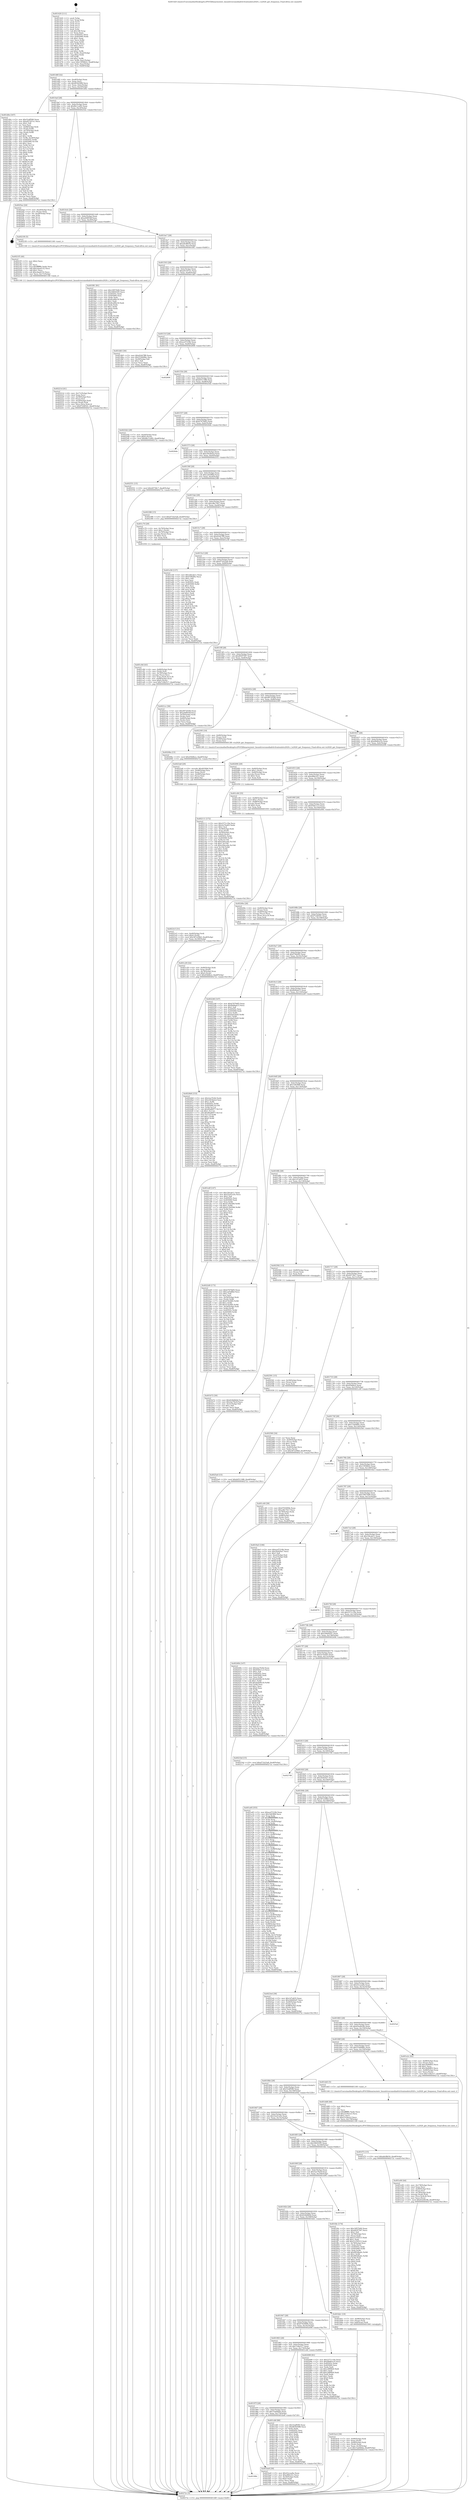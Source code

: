 digraph "0x401420" {
  label = "0x401420 (/mnt/c/Users/mathe/Desktop/tcc/POCII/binaries/extr_linuxdriversmediadvb-frontendsts2020.c_ts2020_get_frequency_Final-ollvm.out::main(0))"
  labelloc = "t"
  node[shape=record]

  Entry [label="",width=0.3,height=0.3,shape=circle,fillcolor=black,style=filled]
  "0x40148f" [label="{
     0x40148f [32]\l
     | [instrs]\l
     &nbsp;&nbsp;0x40148f \<+6\>: mov -0xa8(%rbp),%eax\l
     &nbsp;&nbsp;0x401495 \<+2\>: mov %eax,%ecx\l
     &nbsp;&nbsp;0x401497 \<+6\>: sub $0x803b59f8,%ecx\l
     &nbsp;&nbsp;0x40149d \<+6\>: mov %eax,-0xbc(%rbp)\l
     &nbsp;&nbsp;0x4014a3 \<+6\>: mov %ecx,-0xc0(%rbp)\l
     &nbsp;&nbsp;0x4014a9 \<+6\>: je 0000000000401d0e \<main+0x8ee\>\l
  }"]
  "0x401d0e" [label="{
     0x401d0e [167]\l
     | [instrs]\l
     &nbsp;&nbsp;0x401d0e \<+5\>: mov $0x52aff390,%eax\l
     &nbsp;&nbsp;0x401d13 \<+5\>: mov $0xa91547e1,%ecx\l
     &nbsp;&nbsp;0x401d18 \<+2\>: mov $0x1,%dl\l
     &nbsp;&nbsp;0x401d1a \<+2\>: xor %esi,%esi\l
     &nbsp;&nbsp;0x401d1c \<+4\>: mov -0x68(%rbp),%rdi\l
     &nbsp;&nbsp;0x401d20 \<+3\>: mov (%rdi),%r8d\l
     &nbsp;&nbsp;0x401d23 \<+4\>: mov -0x70(%rbp),%rdi\l
     &nbsp;&nbsp;0x401d27 \<+3\>: cmp (%rdi),%r8d\l
     &nbsp;&nbsp;0x401d2a \<+4\>: setl %r9b\l
     &nbsp;&nbsp;0x401d2e \<+4\>: and $0x1,%r9b\l
     &nbsp;&nbsp;0x401d32 \<+4\>: mov %r9b,-0x29(%rbp)\l
     &nbsp;&nbsp;0x401d36 \<+8\>: mov 0x40505c,%r8d\l
     &nbsp;&nbsp;0x401d3e \<+8\>: mov 0x405060,%r10d\l
     &nbsp;&nbsp;0x401d46 \<+3\>: sub $0x1,%esi\l
     &nbsp;&nbsp;0x401d49 \<+3\>: mov %r8d,%r11d\l
     &nbsp;&nbsp;0x401d4c \<+3\>: add %esi,%r11d\l
     &nbsp;&nbsp;0x401d4f \<+4\>: imul %r11d,%r8d\l
     &nbsp;&nbsp;0x401d53 \<+4\>: and $0x1,%r8d\l
     &nbsp;&nbsp;0x401d57 \<+4\>: cmp $0x0,%r8d\l
     &nbsp;&nbsp;0x401d5b \<+4\>: sete %r9b\l
     &nbsp;&nbsp;0x401d5f \<+4\>: cmp $0xa,%r10d\l
     &nbsp;&nbsp;0x401d63 \<+3\>: setl %bl\l
     &nbsp;&nbsp;0x401d66 \<+3\>: mov %r9b,%r14b\l
     &nbsp;&nbsp;0x401d69 \<+4\>: xor $0xff,%r14b\l
     &nbsp;&nbsp;0x401d6d \<+3\>: mov %bl,%r15b\l
     &nbsp;&nbsp;0x401d70 \<+4\>: xor $0xff,%r15b\l
     &nbsp;&nbsp;0x401d74 \<+3\>: xor $0x0,%dl\l
     &nbsp;&nbsp;0x401d77 \<+3\>: mov %r14b,%r12b\l
     &nbsp;&nbsp;0x401d7a \<+4\>: and $0x0,%r12b\l
     &nbsp;&nbsp;0x401d7e \<+3\>: and %dl,%r9b\l
     &nbsp;&nbsp;0x401d81 \<+3\>: mov %r15b,%r13b\l
     &nbsp;&nbsp;0x401d84 \<+4\>: and $0x0,%r13b\l
     &nbsp;&nbsp;0x401d88 \<+2\>: and %dl,%bl\l
     &nbsp;&nbsp;0x401d8a \<+3\>: or %r9b,%r12b\l
     &nbsp;&nbsp;0x401d8d \<+3\>: or %bl,%r13b\l
     &nbsp;&nbsp;0x401d90 \<+3\>: xor %r13b,%r12b\l
     &nbsp;&nbsp;0x401d93 \<+3\>: or %r15b,%r14b\l
     &nbsp;&nbsp;0x401d96 \<+4\>: xor $0xff,%r14b\l
     &nbsp;&nbsp;0x401d9a \<+3\>: or $0x0,%dl\l
     &nbsp;&nbsp;0x401d9d \<+3\>: and %dl,%r14b\l
     &nbsp;&nbsp;0x401da0 \<+3\>: or %r14b,%r12b\l
     &nbsp;&nbsp;0x401da3 \<+4\>: test $0x1,%r12b\l
     &nbsp;&nbsp;0x401da7 \<+3\>: cmovne %ecx,%eax\l
     &nbsp;&nbsp;0x401daa \<+6\>: mov %eax,-0xa8(%rbp)\l
     &nbsp;&nbsp;0x401db0 \<+5\>: jmp 000000000040272c \<main+0x130c\>\l
  }"]
  "0x4014af" [label="{
     0x4014af [28]\l
     | [instrs]\l
     &nbsp;&nbsp;0x4014af \<+5\>: jmp 00000000004014b4 \<main+0x94\>\l
     &nbsp;&nbsp;0x4014b4 \<+6\>: mov -0xbc(%rbp),%eax\l
     &nbsp;&nbsp;0x4014ba \<+5\>: sub $0x8b11a4f2,%eax\l
     &nbsp;&nbsp;0x4014bf \<+6\>: mov %eax,-0xc4(%rbp)\l
     &nbsp;&nbsp;0x4014c5 \<+6\>: je 00000000004025ee \<main+0x11ce\>\l
  }"]
  Exit [label="",width=0.3,height=0.3,shape=circle,fillcolor=black,style=filled,peripheries=2]
  "0x4025ee" [label="{
     0x4025ee [24]\l
     | [instrs]\l
     &nbsp;&nbsp;0x4025ee \<+7\>: mov -0xa0(%rbp),%rax\l
     &nbsp;&nbsp;0x4025f5 \<+2\>: mov (%rax),%eax\l
     &nbsp;&nbsp;0x4025f7 \<+4\>: lea -0x28(%rbp),%rsp\l
     &nbsp;&nbsp;0x4025fb \<+1\>: pop %rbx\l
     &nbsp;&nbsp;0x4025fc \<+2\>: pop %r12\l
     &nbsp;&nbsp;0x4025fe \<+2\>: pop %r13\l
     &nbsp;&nbsp;0x402600 \<+2\>: pop %r14\l
     &nbsp;&nbsp;0x402602 \<+2\>: pop %r15\l
     &nbsp;&nbsp;0x402604 \<+1\>: pop %rbp\l
     &nbsp;&nbsp;0x402605 \<+1\>: ret\l
  }"]
  "0x4014cb" [label="{
     0x4014cb [28]\l
     | [instrs]\l
     &nbsp;&nbsp;0x4014cb \<+5\>: jmp 00000000004014d0 \<main+0xb0\>\l
     &nbsp;&nbsp;0x4014d0 \<+6\>: mov -0xbc(%rbp),%eax\l
     &nbsp;&nbsp;0x4014d6 \<+5\>: sub $0xa00f05df,%eax\l
     &nbsp;&nbsp;0x4014db \<+6\>: mov %eax,-0xc8(%rbp)\l
     &nbsp;&nbsp;0x4014e1 \<+6\>: je 00000000004021f0 \<main+0xdd0\>\l
  }"]
  "0x4025a0" [label="{
     0x4025a0 [15]\l
     | [instrs]\l
     &nbsp;&nbsp;0x4025a0 \<+10\>: movl $0xb05119f6,-0xa8(%rbp)\l
     &nbsp;&nbsp;0x4025aa \<+5\>: jmp 000000000040272c \<main+0x130c\>\l
  }"]
  "0x4021f0" [label="{
     0x4021f0 [5]\l
     | [instrs]\l
     &nbsp;&nbsp;0x4021f0 \<+5\>: call 0000000000401160 \<next_i\>\l
     | [calls]\l
     &nbsp;&nbsp;0x401160 \{1\} (/mnt/c/Users/mathe/Desktop/tcc/POCII/binaries/extr_linuxdriversmediadvb-frontendsts2020.c_ts2020_get_frequency_Final-ollvm.out::next_i)\l
  }"]
  "0x4014e7" [label="{
     0x4014e7 [28]\l
     | [instrs]\l
     &nbsp;&nbsp;0x4014e7 \<+5\>: jmp 00000000004014ec \<main+0xcc\>\l
     &nbsp;&nbsp;0x4014ec \<+6\>: mov -0xbc(%rbp),%eax\l
     &nbsp;&nbsp;0x4014f2 \<+5\>: sub $0xa8cf8b54,%eax\l
     &nbsp;&nbsp;0x4014f7 \<+6\>: mov %eax,-0xcc(%rbp)\l
     &nbsp;&nbsp;0x4014fd \<+6\>: je 0000000000401f81 \<main+0xb61\>\l
  }"]
  "0x402591" [label="{
     0x402591 [15]\l
     | [instrs]\l
     &nbsp;&nbsp;0x402591 \<+4\>: mov -0x58(%rbp),%rax\l
     &nbsp;&nbsp;0x402595 \<+3\>: mov (%rax),%rax\l
     &nbsp;&nbsp;0x402598 \<+3\>: mov %rax,%rdi\l
     &nbsp;&nbsp;0x40259b \<+5\>: call 0000000000401030 \<free@plt\>\l
     | [calls]\l
     &nbsp;&nbsp;0x401030 \{1\} (unknown)\l
  }"]
  "0x401f81" [label="{
     0x401f81 [91]\l
     | [instrs]\l
     &nbsp;&nbsp;0x401f81 \<+5\>: mov $0x19f57b90,%eax\l
     &nbsp;&nbsp;0x401f86 \<+5\>: mov $0x596503f5,%ecx\l
     &nbsp;&nbsp;0x401f8b \<+7\>: mov 0x40505c,%edx\l
     &nbsp;&nbsp;0x401f92 \<+7\>: mov 0x405060,%esi\l
     &nbsp;&nbsp;0x401f99 \<+2\>: mov %edx,%edi\l
     &nbsp;&nbsp;0x401f9b \<+6\>: sub $0x8ce86e16,%edi\l
     &nbsp;&nbsp;0x401fa1 \<+3\>: sub $0x1,%edi\l
     &nbsp;&nbsp;0x401fa4 \<+6\>: add $0x8ce86e16,%edi\l
     &nbsp;&nbsp;0x401faa \<+3\>: imul %edi,%edx\l
     &nbsp;&nbsp;0x401fad \<+3\>: and $0x1,%edx\l
     &nbsp;&nbsp;0x401fb0 \<+3\>: cmp $0x0,%edx\l
     &nbsp;&nbsp;0x401fb3 \<+4\>: sete %r8b\l
     &nbsp;&nbsp;0x401fb7 \<+3\>: cmp $0xa,%esi\l
     &nbsp;&nbsp;0x401fba \<+4\>: setl %r9b\l
     &nbsp;&nbsp;0x401fbe \<+3\>: mov %r8b,%r10b\l
     &nbsp;&nbsp;0x401fc1 \<+3\>: and %r9b,%r10b\l
     &nbsp;&nbsp;0x401fc4 \<+3\>: xor %r9b,%r8b\l
     &nbsp;&nbsp;0x401fc7 \<+3\>: or %r8b,%r10b\l
     &nbsp;&nbsp;0x401fca \<+4\>: test $0x1,%r10b\l
     &nbsp;&nbsp;0x401fce \<+3\>: cmovne %ecx,%eax\l
     &nbsp;&nbsp;0x401fd1 \<+6\>: mov %eax,-0xa8(%rbp)\l
     &nbsp;&nbsp;0x401fd7 \<+5\>: jmp 000000000040272c \<main+0x130c\>\l
  }"]
  "0x401503" [label="{
     0x401503 [28]\l
     | [instrs]\l
     &nbsp;&nbsp;0x401503 \<+5\>: jmp 0000000000401508 \<main+0xe8\>\l
     &nbsp;&nbsp;0x401508 \<+6\>: mov -0xbc(%rbp),%eax\l
     &nbsp;&nbsp;0x40150e \<+5\>: sub $0xa91547e1,%eax\l
     &nbsp;&nbsp;0x401513 \<+6\>: mov %eax,-0xd0(%rbp)\l
     &nbsp;&nbsp;0x401519 \<+6\>: je 0000000000401db5 \<main+0x995\>\l
  }"]
  "0x4024b8" [label="{
     0x4024b8 [153]\l
     | [instrs]\l
     &nbsp;&nbsp;0x4024b8 \<+5\>: mov $0x2ea7fc6d,%edx\l
     &nbsp;&nbsp;0x4024bd \<+5\>: mov $0xc043bdcd,%esi\l
     &nbsp;&nbsp;0x4024c2 \<+3\>: mov $0x1,%r8b\l
     &nbsp;&nbsp;0x4024c5 \<+8\>: mov 0x40505c,%r9d\l
     &nbsp;&nbsp;0x4024cd \<+8\>: mov 0x405060,%r10d\l
     &nbsp;&nbsp;0x4024d5 \<+3\>: mov %r9d,%r11d\l
     &nbsp;&nbsp;0x4024d8 \<+7\>: sub $0x90a80f77,%r11d\l
     &nbsp;&nbsp;0x4024df \<+4\>: sub $0x1,%r11d\l
     &nbsp;&nbsp;0x4024e3 \<+7\>: add $0x90a80f77,%r11d\l
     &nbsp;&nbsp;0x4024ea \<+4\>: imul %r11d,%r9d\l
     &nbsp;&nbsp;0x4024ee \<+4\>: and $0x1,%r9d\l
     &nbsp;&nbsp;0x4024f2 \<+4\>: cmp $0x0,%r9d\l
     &nbsp;&nbsp;0x4024f6 \<+3\>: sete %bl\l
     &nbsp;&nbsp;0x4024f9 \<+4\>: cmp $0xa,%r10d\l
     &nbsp;&nbsp;0x4024fd \<+4\>: setl %r14b\l
     &nbsp;&nbsp;0x402501 \<+3\>: mov %bl,%r15b\l
     &nbsp;&nbsp;0x402504 \<+4\>: xor $0xff,%r15b\l
     &nbsp;&nbsp;0x402508 \<+3\>: mov %r14b,%r12b\l
     &nbsp;&nbsp;0x40250b \<+4\>: xor $0xff,%r12b\l
     &nbsp;&nbsp;0x40250f \<+4\>: xor $0x1,%r8b\l
     &nbsp;&nbsp;0x402513 \<+3\>: mov %r15b,%r13b\l
     &nbsp;&nbsp;0x402516 \<+4\>: and $0xff,%r13b\l
     &nbsp;&nbsp;0x40251a \<+3\>: and %r8b,%bl\l
     &nbsp;&nbsp;0x40251d \<+3\>: mov %r12b,%al\l
     &nbsp;&nbsp;0x402520 \<+2\>: and $0xff,%al\l
     &nbsp;&nbsp;0x402522 \<+3\>: and %r8b,%r14b\l
     &nbsp;&nbsp;0x402525 \<+3\>: or %bl,%r13b\l
     &nbsp;&nbsp;0x402528 \<+3\>: or %r14b,%al\l
     &nbsp;&nbsp;0x40252b \<+3\>: xor %al,%r13b\l
     &nbsp;&nbsp;0x40252e \<+3\>: or %r12b,%r15b\l
     &nbsp;&nbsp;0x402531 \<+4\>: xor $0xff,%r15b\l
     &nbsp;&nbsp;0x402535 \<+4\>: or $0x1,%r8b\l
     &nbsp;&nbsp;0x402539 \<+3\>: and %r8b,%r15b\l
     &nbsp;&nbsp;0x40253c \<+3\>: or %r15b,%r13b\l
     &nbsp;&nbsp;0x40253f \<+4\>: test $0x1,%r13b\l
     &nbsp;&nbsp;0x402543 \<+3\>: cmovne %esi,%edx\l
     &nbsp;&nbsp;0x402546 \<+6\>: mov %edx,-0xa8(%rbp)\l
     &nbsp;&nbsp;0x40254c \<+5\>: jmp 000000000040272c \<main+0x130c\>\l
  }"]
  "0x401db5" [label="{
     0x401db5 [30]\l
     | [instrs]\l
     &nbsp;&nbsp;0x401db5 \<+5\>: mov $0xd2447ff9,%eax\l
     &nbsp;&nbsp;0x401dba \<+5\>: mov $0x519499bc,%ecx\l
     &nbsp;&nbsp;0x401dbf \<+3\>: mov -0x29(%rbp),%dl\l
     &nbsp;&nbsp;0x401dc2 \<+3\>: test $0x1,%dl\l
     &nbsp;&nbsp;0x401dc5 \<+3\>: cmovne %ecx,%eax\l
     &nbsp;&nbsp;0x401dc8 \<+6\>: mov %eax,-0xa8(%rbp)\l
     &nbsp;&nbsp;0x401dce \<+5\>: jmp 000000000040272c \<main+0x130c\>\l
  }"]
  "0x40151f" [label="{
     0x40151f [28]\l
     | [instrs]\l
     &nbsp;&nbsp;0x40151f \<+5\>: jmp 0000000000401524 \<main+0x104\>\l
     &nbsp;&nbsp;0x401524 \<+6\>: mov -0xbc(%rbp),%eax\l
     &nbsp;&nbsp;0x40152a \<+5\>: sub $0xacd7216b,%eax\l
     &nbsp;&nbsp;0x40152f \<+6\>: mov %eax,-0xd4(%rbp)\l
     &nbsp;&nbsp;0x401535 \<+6\>: je 0000000000402606 \<main+0x11e6\>\l
  }"]
  "0x4023c5" [label="{
     0x4023c5 [31]\l
     | [instrs]\l
     &nbsp;&nbsp;0x4023c5 \<+4\>: mov -0x40(%rbp),%rdi\l
     &nbsp;&nbsp;0x4023c9 \<+6\>: movl $0x0,(%rdi)\l
     &nbsp;&nbsp;0x4023cf \<+10\>: movl $0x367a59b0,-0xa8(%rbp)\l
     &nbsp;&nbsp;0x4023d9 \<+6\>: mov %eax,-0x180(%rbp)\l
     &nbsp;&nbsp;0x4023df \<+5\>: jmp 000000000040272c \<main+0x130c\>\l
  }"]
  "0x402606" [label="{
     0x402606\l
  }", style=dashed]
  "0x40153b" [label="{
     0x40153b [28]\l
     | [instrs]\l
     &nbsp;&nbsp;0x40153b \<+5\>: jmp 0000000000401540 \<main+0x120\>\l
     &nbsp;&nbsp;0x401540 \<+6\>: mov -0xbc(%rbp),%eax\l
     &nbsp;&nbsp;0x401546 \<+5\>: sub $0xb05119f6,%eax\l
     &nbsp;&nbsp;0x40154b \<+6\>: mov %eax,-0xd8(%rbp)\l
     &nbsp;&nbsp;0x401551 \<+6\>: je 00000000004025d2 \<main+0x11b2\>\l
  }"]
  "0x4023a8" [label="{
     0x4023a8 [29]\l
     | [instrs]\l
     &nbsp;&nbsp;0x4023a8 \<+10\>: movabs $0x4030b6,%rdi\l
     &nbsp;&nbsp;0x4023b2 \<+4\>: mov -0x48(%rbp),%rsi\l
     &nbsp;&nbsp;0x4023b6 \<+2\>: mov %eax,(%rsi)\l
     &nbsp;&nbsp;0x4023b8 \<+4\>: mov -0x48(%rbp),%rsi\l
     &nbsp;&nbsp;0x4023bc \<+2\>: mov (%rsi),%esi\l
     &nbsp;&nbsp;0x4023be \<+2\>: mov $0x0,%al\l
     &nbsp;&nbsp;0x4023c0 \<+5\>: call 0000000000401040 \<printf@plt\>\l
     | [calls]\l
     &nbsp;&nbsp;0x401040 \{1\} (unknown)\l
  }"]
  "0x4025d2" [label="{
     0x4025d2 [28]\l
     | [instrs]\l
     &nbsp;&nbsp;0x4025d2 \<+7\>: mov -0xa0(%rbp),%rax\l
     &nbsp;&nbsp;0x4025d9 \<+6\>: movl $0x0,(%rax)\l
     &nbsp;&nbsp;0x4025df \<+10\>: movl $0x8b11a4f2,-0xa8(%rbp)\l
     &nbsp;&nbsp;0x4025e9 \<+5\>: jmp 000000000040272c \<main+0x130c\>\l
  }"]
  "0x401557" [label="{
     0x401557 [28]\l
     | [instrs]\l
     &nbsp;&nbsp;0x401557 \<+5\>: jmp 000000000040155c \<main+0x13c\>\l
     &nbsp;&nbsp;0x40155c \<+6\>: mov -0xbc(%rbp),%eax\l
     &nbsp;&nbsp;0x401562 \<+5\>: sub $0xb7679df3,%eax\l
     &nbsp;&nbsp;0x401567 \<+6\>: mov %eax,-0xdc(%rbp)\l
     &nbsp;&nbsp;0x40156d \<+6\>: je 00000000004026de \<main+0x12be\>\l
  }"]
  "0x40221d" [label="{
     0x40221d [41]\l
     | [instrs]\l
     &nbsp;&nbsp;0x40221d \<+6\>: mov -0x17c(%rbp),%ecx\l
     &nbsp;&nbsp;0x402223 \<+3\>: imul %eax,%ecx\l
     &nbsp;&nbsp;0x402226 \<+4\>: mov -0x58(%rbp),%rsi\l
     &nbsp;&nbsp;0x40222a \<+3\>: mov (%rsi),%rsi\l
     &nbsp;&nbsp;0x40222d \<+4\>: mov -0x50(%rbp),%rdi\l
     &nbsp;&nbsp;0x402231 \<+3\>: movslq (%rdi),%rdi\l
     &nbsp;&nbsp;0x402234 \<+3\>: mov %ecx,(%rsi,%rdi,4)\l
     &nbsp;&nbsp;0x402237 \<+10\>: movl $0xf7248541,-0xa8(%rbp)\l
     &nbsp;&nbsp;0x402241 \<+5\>: jmp 000000000040272c \<main+0x130c\>\l
  }"]
  "0x4026de" [label="{
     0x4026de\l
  }", style=dashed]
  "0x401573" [label="{
     0x401573 [28]\l
     | [instrs]\l
     &nbsp;&nbsp;0x401573 \<+5\>: jmp 0000000000401578 \<main+0x158\>\l
     &nbsp;&nbsp;0x401578 \<+6\>: mov -0xbc(%rbp),%eax\l
     &nbsp;&nbsp;0x40157e \<+5\>: sub $0xc043bdcd,%eax\l
     &nbsp;&nbsp;0x401583 \<+6\>: mov %eax,-0xe0(%rbp)\l
     &nbsp;&nbsp;0x401589 \<+6\>: je 0000000000402551 \<main+0x1131\>\l
  }"]
  "0x4021f5" [label="{
     0x4021f5 [40]\l
     | [instrs]\l
     &nbsp;&nbsp;0x4021f5 \<+5\>: mov $0x2,%ecx\l
     &nbsp;&nbsp;0x4021fa \<+1\>: cltd\l
     &nbsp;&nbsp;0x4021fb \<+2\>: idiv %ecx\l
     &nbsp;&nbsp;0x4021fd \<+6\>: imul $0xfffffffe,%edx,%ecx\l
     &nbsp;&nbsp;0x402203 \<+6\>: add $0xcdaa4152,%ecx\l
     &nbsp;&nbsp;0x402209 \<+3\>: add $0x1,%ecx\l
     &nbsp;&nbsp;0x40220c \<+6\>: sub $0xcdaa4152,%ecx\l
     &nbsp;&nbsp;0x402212 \<+6\>: mov %ecx,-0x17c(%rbp)\l
     &nbsp;&nbsp;0x402218 \<+5\>: call 0000000000401160 \<next_i\>\l
     | [calls]\l
     &nbsp;&nbsp;0x401160 \{1\} (/mnt/c/Users/mathe/Desktop/tcc/POCII/binaries/extr_linuxdriversmediadvb-frontendsts2020.c_ts2020_get_frequency_Final-ollvm.out::next_i)\l
  }"]
  "0x402551" [label="{
     0x402551 [15]\l
     | [instrs]\l
     &nbsp;&nbsp;0x402551 \<+10\>: movl $0x40738c7,-0xa8(%rbp)\l
     &nbsp;&nbsp;0x40255b \<+5\>: jmp 000000000040272c \<main+0x130c\>\l
  }"]
  "0x40158f" [label="{
     0x40158f [28]\l
     | [instrs]\l
     &nbsp;&nbsp;0x40158f \<+5\>: jmp 0000000000401594 \<main+0x174\>\l
     &nbsp;&nbsp;0x401594 \<+6\>: mov -0xbc(%rbp),%eax\l
     &nbsp;&nbsp;0x40159a \<+5\>: sub $0xca45dfbd,%eax\l
     &nbsp;&nbsp;0x40159f \<+6\>: mov %eax,-0xe4(%rbp)\l
     &nbsp;&nbsp;0x4015a5 \<+6\>: je 0000000000402386 \<main+0xf66\>\l
  }"]
  "0x402111" [label="{
     0x402111 [172]\l
     | [instrs]\l
     &nbsp;&nbsp;0x402111 \<+5\>: mov $0x2371c19a,%ecx\l
     &nbsp;&nbsp;0x402116 \<+5\>: mov $0x2a70a4f3,%edx\l
     &nbsp;&nbsp;0x40211b \<+3\>: mov $0x1,%sil\l
     &nbsp;&nbsp;0x40211e \<+4\>: mov -0x58(%rbp),%rdi\l
     &nbsp;&nbsp;0x402122 \<+3\>: mov %rax,(%rdi)\l
     &nbsp;&nbsp;0x402125 \<+4\>: mov -0x50(%rbp),%rax\l
     &nbsp;&nbsp;0x402129 \<+6\>: movl $0x0,(%rax)\l
     &nbsp;&nbsp;0x40212f \<+8\>: mov 0x40505c,%r8d\l
     &nbsp;&nbsp;0x402137 \<+8\>: mov 0x405060,%r9d\l
     &nbsp;&nbsp;0x40213f \<+3\>: mov %r8d,%r10d\l
     &nbsp;&nbsp;0x402142 \<+7\>: add $0xe29aca4e,%r10d\l
     &nbsp;&nbsp;0x402149 \<+4\>: sub $0x1,%r10d\l
     &nbsp;&nbsp;0x40214d \<+7\>: sub $0xe29aca4e,%r10d\l
     &nbsp;&nbsp;0x402154 \<+4\>: imul %r10d,%r8d\l
     &nbsp;&nbsp;0x402158 \<+4\>: and $0x1,%r8d\l
     &nbsp;&nbsp;0x40215c \<+4\>: cmp $0x0,%r8d\l
     &nbsp;&nbsp;0x402160 \<+4\>: sete %r11b\l
     &nbsp;&nbsp;0x402164 \<+4\>: cmp $0xa,%r9d\l
     &nbsp;&nbsp;0x402168 \<+3\>: setl %bl\l
     &nbsp;&nbsp;0x40216b \<+3\>: mov %r11b,%r14b\l
     &nbsp;&nbsp;0x40216e \<+4\>: xor $0xff,%r14b\l
     &nbsp;&nbsp;0x402172 \<+3\>: mov %bl,%r15b\l
     &nbsp;&nbsp;0x402175 \<+4\>: xor $0xff,%r15b\l
     &nbsp;&nbsp;0x402179 \<+4\>: xor $0x1,%sil\l
     &nbsp;&nbsp;0x40217d \<+3\>: mov %r14b,%r12b\l
     &nbsp;&nbsp;0x402180 \<+4\>: and $0xff,%r12b\l
     &nbsp;&nbsp;0x402184 \<+3\>: and %sil,%r11b\l
     &nbsp;&nbsp;0x402187 \<+3\>: mov %r15b,%r13b\l
     &nbsp;&nbsp;0x40218a \<+4\>: and $0xff,%r13b\l
     &nbsp;&nbsp;0x40218e \<+3\>: and %sil,%bl\l
     &nbsp;&nbsp;0x402191 \<+3\>: or %r11b,%r12b\l
     &nbsp;&nbsp;0x402194 \<+3\>: or %bl,%r13b\l
     &nbsp;&nbsp;0x402197 \<+3\>: xor %r13b,%r12b\l
     &nbsp;&nbsp;0x40219a \<+3\>: or %r15b,%r14b\l
     &nbsp;&nbsp;0x40219d \<+4\>: xor $0xff,%r14b\l
     &nbsp;&nbsp;0x4021a1 \<+4\>: or $0x1,%sil\l
     &nbsp;&nbsp;0x4021a5 \<+3\>: and %sil,%r14b\l
     &nbsp;&nbsp;0x4021a8 \<+3\>: or %r14b,%r12b\l
     &nbsp;&nbsp;0x4021ab \<+4\>: test $0x1,%r12b\l
     &nbsp;&nbsp;0x4021af \<+3\>: cmovne %edx,%ecx\l
     &nbsp;&nbsp;0x4021b2 \<+6\>: mov %ecx,-0xa8(%rbp)\l
     &nbsp;&nbsp;0x4021b8 \<+5\>: jmp 000000000040272c \<main+0x130c\>\l
  }"]
  "0x402386" [label="{
     0x402386 [15]\l
     | [instrs]\l
     &nbsp;&nbsp;0x402386 \<+10\>: movl $0xd71b23a8,-0xa8(%rbp)\l
     &nbsp;&nbsp;0x402390 \<+5\>: jmp 000000000040272c \<main+0x130c\>\l
  }"]
  "0x4015ab" [label="{
     0x4015ab [28]\l
     | [instrs]\l
     &nbsp;&nbsp;0x4015ab \<+5\>: jmp 00000000004015b0 \<main+0x190\>\l
     &nbsp;&nbsp;0x4015b0 \<+6\>: mov -0xbc(%rbp),%eax\l
     &nbsp;&nbsp;0x4015b6 \<+5\>: sub $0xcd6c70e7,%eax\l
     &nbsp;&nbsp;0x4015bb \<+6\>: mov %eax,-0xe8(%rbp)\l
     &nbsp;&nbsp;0x4015c1 \<+6\>: je 0000000000401c70 \<main+0x850\>\l
  }"]
  "0x401e00" [label="{
     0x401e00 [44]\l
     | [instrs]\l
     &nbsp;&nbsp;0x401e00 \<+6\>: mov -0x178(%rbp),%ecx\l
     &nbsp;&nbsp;0x401e06 \<+3\>: imul %eax,%ecx\l
     &nbsp;&nbsp;0x401e09 \<+4\>: mov -0x80(%rbp),%rsi\l
     &nbsp;&nbsp;0x401e0d \<+3\>: mov (%rsi),%rsi\l
     &nbsp;&nbsp;0x401e10 \<+4\>: mov -0x78(%rbp),%rdi\l
     &nbsp;&nbsp;0x401e14 \<+3\>: movslq (%rdi),%rdi\l
     &nbsp;&nbsp;0x401e17 \<+4\>: mov (%rsi,%rdi,8),%rsi\l
     &nbsp;&nbsp;0x401e1b \<+2\>: mov %ecx,(%rsi)\l
     &nbsp;&nbsp;0x401e1d \<+10\>: movl $0x43e40c0b,-0xa8(%rbp)\l
     &nbsp;&nbsp;0x401e27 \<+5\>: jmp 000000000040272c \<main+0x130c\>\l
  }"]
  "0x401c70" [label="{
     0x401c70 [29]\l
     | [instrs]\l
     &nbsp;&nbsp;0x401c70 \<+4\>: mov -0x70(%rbp),%rax\l
     &nbsp;&nbsp;0x401c74 \<+6\>: movl $0x1,(%rax)\l
     &nbsp;&nbsp;0x401c7a \<+4\>: mov -0x70(%rbp),%rax\l
     &nbsp;&nbsp;0x401c7e \<+3\>: movslq (%rax),%rax\l
     &nbsp;&nbsp;0x401c81 \<+4\>: shl $0x2,%rax\l
     &nbsp;&nbsp;0x401c85 \<+3\>: mov %rax,%rdi\l
     &nbsp;&nbsp;0x401c88 \<+5\>: call 0000000000401050 \<malloc@plt\>\l
     | [calls]\l
     &nbsp;&nbsp;0x401050 \{1\} (unknown)\l
  }"]
  "0x4015c7" [label="{
     0x4015c7 [28]\l
     | [instrs]\l
     &nbsp;&nbsp;0x4015c7 \<+5\>: jmp 00000000004015cc \<main+0x1ac\>\l
     &nbsp;&nbsp;0x4015cc \<+6\>: mov -0xbc(%rbp),%eax\l
     &nbsp;&nbsp;0x4015d2 \<+5\>: sub $0xd2447ff9,%eax\l
     &nbsp;&nbsp;0x4015d7 \<+6\>: mov %eax,-0xec(%rbp)\l
     &nbsp;&nbsp;0x4015dd \<+6\>: je 0000000000401e56 \<main+0xa36\>\l
  }"]
  "0x401dd8" [label="{
     0x401dd8 [40]\l
     | [instrs]\l
     &nbsp;&nbsp;0x401dd8 \<+5\>: mov $0x2,%ecx\l
     &nbsp;&nbsp;0x401ddd \<+1\>: cltd\l
     &nbsp;&nbsp;0x401dde \<+2\>: idiv %ecx\l
     &nbsp;&nbsp;0x401de0 \<+6\>: imul $0xfffffffe,%edx,%ecx\l
     &nbsp;&nbsp;0x401de6 \<+6\>: add $0x2318ace3,%ecx\l
     &nbsp;&nbsp;0x401dec \<+3\>: add $0x1,%ecx\l
     &nbsp;&nbsp;0x401def \<+6\>: sub $0x2318ace3,%ecx\l
     &nbsp;&nbsp;0x401df5 \<+6\>: mov %ecx,-0x178(%rbp)\l
     &nbsp;&nbsp;0x401dfb \<+5\>: call 0000000000401160 \<next_i\>\l
     | [calls]\l
     &nbsp;&nbsp;0x401160 \{1\} (/mnt/c/Users/mathe/Desktop/tcc/POCII/binaries/extr_linuxdriversmediadvb-frontendsts2020.c_ts2020_get_frequency_Final-ollvm.out::next_i)\l
  }"]
  "0x401e56" [label="{
     0x401e56 [137]\l
     | [instrs]\l
     &nbsp;&nbsp;0x401e56 \<+5\>: mov $0x1fdcab11,%eax\l
     &nbsp;&nbsp;0x401e5b \<+5\>: mov $0xf79fef92,%ecx\l
     &nbsp;&nbsp;0x401e60 \<+2\>: mov $0x1,%dl\l
     &nbsp;&nbsp;0x401e62 \<+2\>: xor %esi,%esi\l
     &nbsp;&nbsp;0x401e64 \<+7\>: mov 0x40505c,%edi\l
     &nbsp;&nbsp;0x401e6b \<+8\>: mov 0x405060,%r8d\l
     &nbsp;&nbsp;0x401e73 \<+3\>: sub $0x1,%esi\l
     &nbsp;&nbsp;0x401e76 \<+3\>: mov %edi,%r9d\l
     &nbsp;&nbsp;0x401e79 \<+3\>: add %esi,%r9d\l
     &nbsp;&nbsp;0x401e7c \<+4\>: imul %r9d,%edi\l
     &nbsp;&nbsp;0x401e80 \<+3\>: and $0x1,%edi\l
     &nbsp;&nbsp;0x401e83 \<+3\>: cmp $0x0,%edi\l
     &nbsp;&nbsp;0x401e86 \<+4\>: sete %r10b\l
     &nbsp;&nbsp;0x401e8a \<+4\>: cmp $0xa,%r8d\l
     &nbsp;&nbsp;0x401e8e \<+4\>: setl %r11b\l
     &nbsp;&nbsp;0x401e92 \<+3\>: mov %r10b,%bl\l
     &nbsp;&nbsp;0x401e95 \<+3\>: xor $0xff,%bl\l
     &nbsp;&nbsp;0x401e98 \<+3\>: mov %r11b,%r14b\l
     &nbsp;&nbsp;0x401e9b \<+4\>: xor $0xff,%r14b\l
     &nbsp;&nbsp;0x401e9f \<+3\>: xor $0x1,%dl\l
     &nbsp;&nbsp;0x401ea2 \<+3\>: mov %bl,%r15b\l
     &nbsp;&nbsp;0x401ea5 \<+4\>: and $0xff,%r15b\l
     &nbsp;&nbsp;0x401ea9 \<+3\>: and %dl,%r10b\l
     &nbsp;&nbsp;0x401eac \<+3\>: mov %r14b,%r12b\l
     &nbsp;&nbsp;0x401eaf \<+4\>: and $0xff,%r12b\l
     &nbsp;&nbsp;0x401eb3 \<+3\>: and %dl,%r11b\l
     &nbsp;&nbsp;0x401eb6 \<+3\>: or %r10b,%r15b\l
     &nbsp;&nbsp;0x401eb9 \<+3\>: or %r11b,%r12b\l
     &nbsp;&nbsp;0x401ebc \<+3\>: xor %r12b,%r15b\l
     &nbsp;&nbsp;0x401ebf \<+3\>: or %r14b,%bl\l
     &nbsp;&nbsp;0x401ec2 \<+3\>: xor $0xff,%bl\l
     &nbsp;&nbsp;0x401ec5 \<+3\>: or $0x1,%dl\l
     &nbsp;&nbsp;0x401ec8 \<+2\>: and %dl,%bl\l
     &nbsp;&nbsp;0x401eca \<+3\>: or %bl,%r15b\l
     &nbsp;&nbsp;0x401ecd \<+4\>: test $0x1,%r15b\l
     &nbsp;&nbsp;0x401ed1 \<+3\>: cmovne %ecx,%eax\l
     &nbsp;&nbsp;0x401ed4 \<+6\>: mov %eax,-0xa8(%rbp)\l
     &nbsp;&nbsp;0x401eda \<+5\>: jmp 000000000040272c \<main+0x130c\>\l
  }"]
  "0x4015e3" [label="{
     0x4015e3 [28]\l
     | [instrs]\l
     &nbsp;&nbsp;0x4015e3 \<+5\>: jmp 00000000004015e8 \<main+0x1c8\>\l
     &nbsp;&nbsp;0x4015e8 \<+6\>: mov -0xbc(%rbp),%eax\l
     &nbsp;&nbsp;0x4015ee \<+5\>: sub $0xd71b23a8,%eax\l
     &nbsp;&nbsp;0x4015f3 \<+6\>: mov %eax,-0xf0(%rbp)\l
     &nbsp;&nbsp;0x4015f9 \<+6\>: je 00000000004021cc \<main+0xdac\>\l
  }"]
  "0x401c8d" [label="{
     0x401c8d [43]\l
     | [instrs]\l
     &nbsp;&nbsp;0x401c8d \<+4\>: mov -0x80(%rbp),%rdi\l
     &nbsp;&nbsp;0x401c91 \<+3\>: mov (%rdi),%rdi\l
     &nbsp;&nbsp;0x401c94 \<+4\>: mov -0x78(%rbp),%rcx\l
     &nbsp;&nbsp;0x401c98 \<+3\>: movslq (%rcx),%rcx\l
     &nbsp;&nbsp;0x401c9b \<+4\>: mov %rax,(%rdi,%rcx,8)\l
     &nbsp;&nbsp;0x401c9f \<+4\>: mov -0x68(%rbp),%rax\l
     &nbsp;&nbsp;0x401ca3 \<+6\>: movl $0x0,(%rax)\l
     &nbsp;&nbsp;0x401ca9 \<+10\>: movl $0x7cf4e517,-0xa8(%rbp)\l
     &nbsp;&nbsp;0x401cb3 \<+5\>: jmp 000000000040272c \<main+0x130c\>\l
  }"]
  "0x4021cc" [label="{
     0x4021cc [36]\l
     | [instrs]\l
     &nbsp;&nbsp;0x4021cc \<+5\>: mov $0xd972f346,%eax\l
     &nbsp;&nbsp;0x4021d1 \<+5\>: mov $0xa00f05df,%ecx\l
     &nbsp;&nbsp;0x4021d6 \<+4\>: mov -0x50(%rbp),%rdx\l
     &nbsp;&nbsp;0x4021da \<+2\>: mov (%rdx),%esi\l
     &nbsp;&nbsp;0x4021dc \<+4\>: mov -0x60(%rbp),%rdx\l
     &nbsp;&nbsp;0x4021e0 \<+2\>: cmp (%rdx),%esi\l
     &nbsp;&nbsp;0x4021e2 \<+3\>: cmovl %ecx,%eax\l
     &nbsp;&nbsp;0x4021e5 \<+6\>: mov %eax,-0xa8(%rbp)\l
     &nbsp;&nbsp;0x4021eb \<+5\>: jmp 000000000040272c \<main+0x130c\>\l
  }"]
  "0x4015ff" [label="{
     0x4015ff [28]\l
     | [instrs]\l
     &nbsp;&nbsp;0x4015ff \<+5\>: jmp 0000000000401604 \<main+0x1e4\>\l
     &nbsp;&nbsp;0x401604 \<+6\>: mov -0xbc(%rbp),%eax\l
     &nbsp;&nbsp;0x40160a \<+5\>: sub $0xd93f7597,%eax\l
     &nbsp;&nbsp;0x40160f \<+6\>: mov %eax,-0xf4(%rbp)\l
     &nbsp;&nbsp;0x401615 \<+6\>: je 000000000040208a \<main+0xc6a\>\l
  }"]
  "0x401c29" [label="{
     0x401c29 [32]\l
     | [instrs]\l
     &nbsp;&nbsp;0x401c29 \<+4\>: mov -0x80(%rbp),%rdi\l
     &nbsp;&nbsp;0x401c2d \<+3\>: mov %rax,(%rdi)\l
     &nbsp;&nbsp;0x401c30 \<+4\>: mov -0x78(%rbp),%rax\l
     &nbsp;&nbsp;0x401c34 \<+6\>: movl $0x0,(%rax)\l
     &nbsp;&nbsp;0x401c3a \<+10\>: movl $0x45b6bce,-0xa8(%rbp)\l
     &nbsp;&nbsp;0x401c44 \<+5\>: jmp 000000000040272c \<main+0x130c\>\l
  }"]
  "0x40208a" [label="{
     0x40208a [15]\l
     | [instrs]\l
     &nbsp;&nbsp;0x40208a \<+10\>: movl $0x45b6bce,-0xa8(%rbp)\l
     &nbsp;&nbsp;0x402094 \<+5\>: jmp 000000000040272c \<main+0x130c\>\l
  }"]
  "0x40161b" [label="{
     0x40161b [28]\l
     | [instrs]\l
     &nbsp;&nbsp;0x40161b \<+5\>: jmp 0000000000401620 \<main+0x200\>\l
     &nbsp;&nbsp;0x401620 \<+6\>: mov -0xbc(%rbp),%eax\l
     &nbsp;&nbsp;0x401626 \<+5\>: sub $0xd972f346,%eax\l
     &nbsp;&nbsp;0x40162b \<+6\>: mov %eax,-0xf8(%rbp)\l
     &nbsp;&nbsp;0x401631 \<+6\>: je 0000000000402395 \<main+0xf75\>\l
  }"]
  "0x40199b" [label="{
     0x40199b\l
  }", style=dashed]
  "0x402395" [label="{
     0x402395 [19]\l
     | [instrs]\l
     &nbsp;&nbsp;0x402395 \<+4\>: mov -0x80(%rbp),%rax\l
     &nbsp;&nbsp;0x402399 \<+3\>: mov (%rax),%rdi\l
     &nbsp;&nbsp;0x40239c \<+4\>: mov -0x58(%rbp),%rax\l
     &nbsp;&nbsp;0x4023a0 \<+3\>: mov (%rax),%rsi\l
     &nbsp;&nbsp;0x4023a3 \<+5\>: call 00000000004013f0 \<ts2020_get_frequency\>\l
     | [calls]\l
     &nbsp;&nbsp;0x4013f0 \{1\} (/mnt/c/Users/mathe/Desktop/tcc/POCII/binaries/extr_linuxdriversmediadvb-frontendsts2020.c_ts2020_get_frequency_Final-ollvm.out::ts2020_get_frequency)\l
  }"]
  "0x401637" [label="{
     0x401637 [28]\l
     | [instrs]\l
     &nbsp;&nbsp;0x401637 \<+5\>: jmp 000000000040163c \<main+0x21c\>\l
     &nbsp;&nbsp;0x40163c \<+6\>: mov -0xbc(%rbp),%eax\l
     &nbsp;&nbsp;0x401642 \<+5\>: sub $0xd9d9ce1b,%eax\l
     &nbsp;&nbsp;0x401647 \<+6\>: mov %eax,-0xfc(%rbp)\l
     &nbsp;&nbsp;0x40164d \<+6\>: je 00000000004020f4 \<main+0xcd4\>\l
  }"]
  "0x401be8" [label="{
     0x401be8 [30]\l
     | [instrs]\l
     &nbsp;&nbsp;0x401be8 \<+5\>: mov $0x43ccea9a,%eax\l
     &nbsp;&nbsp;0x401bed \<+5\>: mov $0xef6fe321,%ecx\l
     &nbsp;&nbsp;0x401bf2 \<+3\>: mov -0x30(%rbp),%edx\l
     &nbsp;&nbsp;0x401bf5 \<+3\>: cmp $0x0,%edx\l
     &nbsp;&nbsp;0x401bf8 \<+3\>: cmove %ecx,%eax\l
     &nbsp;&nbsp;0x401bfb \<+6\>: mov %eax,-0xa8(%rbp)\l
     &nbsp;&nbsp;0x401c01 \<+5\>: jmp 000000000040272c \<main+0x130c\>\l
  }"]
  "0x4020f4" [label="{
     0x4020f4 [29]\l
     | [instrs]\l
     &nbsp;&nbsp;0x4020f4 \<+4\>: mov -0x60(%rbp),%rax\l
     &nbsp;&nbsp;0x4020f8 \<+6\>: movl $0x1,(%rax)\l
     &nbsp;&nbsp;0x4020fe \<+4\>: mov -0x60(%rbp),%rax\l
     &nbsp;&nbsp;0x402102 \<+3\>: movslq (%rax),%rax\l
     &nbsp;&nbsp;0x402105 \<+4\>: shl $0x2,%rax\l
     &nbsp;&nbsp;0x402109 \<+3\>: mov %rax,%rdi\l
     &nbsp;&nbsp;0x40210c \<+5\>: call 0000000000401050 \<malloc@plt\>\l
     | [calls]\l
     &nbsp;&nbsp;0x401050 \{1\} (unknown)\l
  }"]
  "0x401653" [label="{
     0x401653 [28]\l
     | [instrs]\l
     &nbsp;&nbsp;0x401653 \<+5\>: jmp 0000000000401658 \<main+0x238\>\l
     &nbsp;&nbsp;0x401658 \<+6\>: mov -0xbc(%rbp),%eax\l
     &nbsp;&nbsp;0x40165e \<+5\>: sub $0xef6fe321,%eax\l
     &nbsp;&nbsp;0x401663 \<+6\>: mov %eax,-0x100(%rbp)\l
     &nbsp;&nbsp;0x401669 \<+6\>: je 0000000000401c06 \<main+0x7e6\>\l
  }"]
  "0x40197f" [label="{
     0x40197f [28]\l
     | [instrs]\l
     &nbsp;&nbsp;0x40197f \<+5\>: jmp 0000000000401984 \<main+0x564\>\l
     &nbsp;&nbsp;0x401984 \<+6\>: mov -0xbc(%rbp),%eax\l
     &nbsp;&nbsp;0x40198a \<+5\>: sub $0x7ea64bbe,%eax\l
     &nbsp;&nbsp;0x40198f \<+6\>: mov %eax,-0x174(%rbp)\l
     &nbsp;&nbsp;0x401995 \<+6\>: je 0000000000401be8 \<main+0x7c8\>\l
  }"]
  "0x401c06" [label="{
     0x401c06 [35]\l
     | [instrs]\l
     &nbsp;&nbsp;0x401c06 \<+7\>: mov -0x88(%rbp),%rax\l
     &nbsp;&nbsp;0x401c0d \<+6\>: movl $0x1,(%rax)\l
     &nbsp;&nbsp;0x401c13 \<+7\>: mov -0x88(%rbp),%rax\l
     &nbsp;&nbsp;0x401c1a \<+3\>: movslq (%rax),%rax\l
     &nbsp;&nbsp;0x401c1d \<+4\>: shl $0x3,%rax\l
     &nbsp;&nbsp;0x401c21 \<+3\>: mov %rax,%rdi\l
     &nbsp;&nbsp;0x401c24 \<+5\>: call 0000000000401050 \<malloc@plt\>\l
     | [calls]\l
     &nbsp;&nbsp;0x401050 \{1\} (unknown)\l
  }"]
  "0x40166f" [label="{
     0x40166f [28]\l
     | [instrs]\l
     &nbsp;&nbsp;0x40166f \<+5\>: jmp 0000000000401674 \<main+0x254\>\l
     &nbsp;&nbsp;0x401674 \<+6\>: mov -0xbc(%rbp),%eax\l
     &nbsp;&nbsp;0x40167a \<+5\>: sub $0xf54b11c3,%eax\l
     &nbsp;&nbsp;0x40167f \<+6\>: mov %eax,-0x104(%rbp)\l
     &nbsp;&nbsp;0x401685 \<+6\>: je 000000000040249e \<main+0x107e\>\l
  }"]
  "0x401cb8" [label="{
     0x401cb8 [86]\l
     | [instrs]\l
     &nbsp;&nbsp;0x401cb8 \<+5\>: mov $0x52aff390,%eax\l
     &nbsp;&nbsp;0x401cbd \<+5\>: mov $0x803b59f8,%ecx\l
     &nbsp;&nbsp;0x401cc2 \<+2\>: xor %edx,%edx\l
     &nbsp;&nbsp;0x401cc4 \<+7\>: mov 0x40505c,%esi\l
     &nbsp;&nbsp;0x401ccb \<+7\>: mov 0x405060,%edi\l
     &nbsp;&nbsp;0x401cd2 \<+3\>: sub $0x1,%edx\l
     &nbsp;&nbsp;0x401cd5 \<+3\>: mov %esi,%r8d\l
     &nbsp;&nbsp;0x401cd8 \<+3\>: add %edx,%r8d\l
     &nbsp;&nbsp;0x401cdb \<+4\>: imul %r8d,%esi\l
     &nbsp;&nbsp;0x401cdf \<+3\>: and $0x1,%esi\l
     &nbsp;&nbsp;0x401ce2 \<+3\>: cmp $0x0,%esi\l
     &nbsp;&nbsp;0x401ce5 \<+4\>: sete %r9b\l
     &nbsp;&nbsp;0x401ce9 \<+3\>: cmp $0xa,%edi\l
     &nbsp;&nbsp;0x401cec \<+4\>: setl %r10b\l
     &nbsp;&nbsp;0x401cf0 \<+3\>: mov %r9b,%r11b\l
     &nbsp;&nbsp;0x401cf3 \<+3\>: and %r10b,%r11b\l
     &nbsp;&nbsp;0x401cf6 \<+3\>: xor %r10b,%r9b\l
     &nbsp;&nbsp;0x401cf9 \<+3\>: or %r9b,%r11b\l
     &nbsp;&nbsp;0x401cfc \<+4\>: test $0x1,%r11b\l
     &nbsp;&nbsp;0x401d00 \<+3\>: cmovne %ecx,%eax\l
     &nbsp;&nbsp;0x401d03 \<+6\>: mov %eax,-0xa8(%rbp)\l
     &nbsp;&nbsp;0x401d09 \<+5\>: jmp 000000000040272c \<main+0x130c\>\l
  }"]
  "0x40249e" [label="{
     0x40249e [26]\l
     | [instrs]\l
     &nbsp;&nbsp;0x40249e \<+4\>: mov -0x80(%rbp),%rax\l
     &nbsp;&nbsp;0x4024a2 \<+3\>: mov (%rax),%rax\l
     &nbsp;&nbsp;0x4024a5 \<+4\>: mov -0x40(%rbp),%rcx\l
     &nbsp;&nbsp;0x4024a9 \<+3\>: movslq (%rcx),%rcx\l
     &nbsp;&nbsp;0x4024ac \<+4\>: mov (%rax,%rcx,8),%rax\l
     &nbsp;&nbsp;0x4024b0 \<+3\>: mov %rax,%rdi\l
     &nbsp;&nbsp;0x4024b3 \<+5\>: call 0000000000401030 \<free@plt\>\l
     | [calls]\l
     &nbsp;&nbsp;0x401030 \{1\} (unknown)\l
  }"]
  "0x40168b" [label="{
     0x40168b [28]\l
     | [instrs]\l
     &nbsp;&nbsp;0x40168b \<+5\>: jmp 0000000000401690 \<main+0x270\>\l
     &nbsp;&nbsp;0x401690 \<+6\>: mov -0xbc(%rbp),%eax\l
     &nbsp;&nbsp;0x401696 \<+5\>: sub $0xf7248541,%eax\l
     &nbsp;&nbsp;0x40169b \<+6\>: mov %eax,-0x108(%rbp)\l
     &nbsp;&nbsp;0x4016a1 \<+6\>: je 0000000000402246 \<main+0xe26\>\l
  }"]
  "0x401963" [label="{
     0x401963 [28]\l
     | [instrs]\l
     &nbsp;&nbsp;0x401963 \<+5\>: jmp 0000000000401968 \<main+0x548\>\l
     &nbsp;&nbsp;0x401968 \<+6\>: mov -0xbc(%rbp),%eax\l
     &nbsp;&nbsp;0x40196e \<+5\>: sub $0x7cf4e517,%eax\l
     &nbsp;&nbsp;0x401973 \<+6\>: mov %eax,-0x170(%rbp)\l
     &nbsp;&nbsp;0x401979 \<+6\>: je 0000000000401cb8 \<main+0x898\>\l
  }"]
  "0x402246" [label="{
     0x402246 [147]\l
     | [instrs]\l
     &nbsp;&nbsp;0x402246 \<+5\>: mov $0xb7679df3,%eax\l
     &nbsp;&nbsp;0x40224b \<+5\>: mov $0xfb99ab15,%ecx\l
     &nbsp;&nbsp;0x402250 \<+2\>: mov $0x1,%dl\l
     &nbsp;&nbsp;0x402252 \<+7\>: mov 0x40505c,%esi\l
     &nbsp;&nbsp;0x402259 \<+7\>: mov 0x405060,%edi\l
     &nbsp;&nbsp;0x402260 \<+3\>: mov %esi,%r8d\l
     &nbsp;&nbsp;0x402263 \<+7\>: sub $0xfad22bd5,%r8d\l
     &nbsp;&nbsp;0x40226a \<+4\>: sub $0x1,%r8d\l
     &nbsp;&nbsp;0x40226e \<+7\>: add $0xfad22bd5,%r8d\l
     &nbsp;&nbsp;0x402275 \<+4\>: imul %r8d,%esi\l
     &nbsp;&nbsp;0x402279 \<+3\>: and $0x1,%esi\l
     &nbsp;&nbsp;0x40227c \<+3\>: cmp $0x0,%esi\l
     &nbsp;&nbsp;0x40227f \<+4\>: sete %r9b\l
     &nbsp;&nbsp;0x402283 \<+3\>: cmp $0xa,%edi\l
     &nbsp;&nbsp;0x402286 \<+4\>: setl %r10b\l
     &nbsp;&nbsp;0x40228a \<+3\>: mov %r9b,%r11b\l
     &nbsp;&nbsp;0x40228d \<+4\>: xor $0xff,%r11b\l
     &nbsp;&nbsp;0x402291 \<+3\>: mov %r10b,%bl\l
     &nbsp;&nbsp;0x402294 \<+3\>: xor $0xff,%bl\l
     &nbsp;&nbsp;0x402297 \<+3\>: xor $0x0,%dl\l
     &nbsp;&nbsp;0x40229a \<+3\>: mov %r11b,%r14b\l
     &nbsp;&nbsp;0x40229d \<+4\>: and $0x0,%r14b\l
     &nbsp;&nbsp;0x4022a1 \<+3\>: and %dl,%r9b\l
     &nbsp;&nbsp;0x4022a4 \<+3\>: mov %bl,%r15b\l
     &nbsp;&nbsp;0x4022a7 \<+4\>: and $0x0,%r15b\l
     &nbsp;&nbsp;0x4022ab \<+3\>: and %dl,%r10b\l
     &nbsp;&nbsp;0x4022ae \<+3\>: or %r9b,%r14b\l
     &nbsp;&nbsp;0x4022b1 \<+3\>: or %r10b,%r15b\l
     &nbsp;&nbsp;0x4022b4 \<+3\>: xor %r15b,%r14b\l
     &nbsp;&nbsp;0x4022b7 \<+3\>: or %bl,%r11b\l
     &nbsp;&nbsp;0x4022ba \<+4\>: xor $0xff,%r11b\l
     &nbsp;&nbsp;0x4022be \<+3\>: or $0x0,%dl\l
     &nbsp;&nbsp;0x4022c1 \<+3\>: and %dl,%r11b\l
     &nbsp;&nbsp;0x4022c4 \<+3\>: or %r11b,%r14b\l
     &nbsp;&nbsp;0x4022c7 \<+4\>: test $0x1,%r14b\l
     &nbsp;&nbsp;0x4022cb \<+3\>: cmovne %ecx,%eax\l
     &nbsp;&nbsp;0x4022ce \<+6\>: mov %eax,-0xa8(%rbp)\l
     &nbsp;&nbsp;0x4022d4 \<+5\>: jmp 000000000040272c \<main+0x130c\>\l
  }"]
  "0x4016a7" [label="{
     0x4016a7 [28]\l
     | [instrs]\l
     &nbsp;&nbsp;0x4016a7 \<+5\>: jmp 00000000004016ac \<main+0x28c\>\l
     &nbsp;&nbsp;0x4016ac \<+6\>: mov -0xbc(%rbp),%eax\l
     &nbsp;&nbsp;0x4016b2 \<+5\>: sub $0xf79fef92,%eax\l
     &nbsp;&nbsp;0x4016b7 \<+6\>: mov %eax,-0x10c(%rbp)\l
     &nbsp;&nbsp;0x4016bd \<+6\>: je 0000000000401edf \<main+0xabf\>\l
  }"]
  "0x402099" [label="{
     0x402099 [91]\l
     | [instrs]\l
     &nbsp;&nbsp;0x402099 \<+5\>: mov $0x2371c19a,%eax\l
     &nbsp;&nbsp;0x40209e \<+5\>: mov $0xd9d9ce1b,%ecx\l
     &nbsp;&nbsp;0x4020a3 \<+7\>: mov 0x40505c,%edx\l
     &nbsp;&nbsp;0x4020aa \<+7\>: mov 0x405060,%esi\l
     &nbsp;&nbsp;0x4020b1 \<+2\>: mov %edx,%edi\l
     &nbsp;&nbsp;0x4020b3 \<+6\>: sub $0xc2f66fe6,%edi\l
     &nbsp;&nbsp;0x4020b9 \<+3\>: sub $0x1,%edi\l
     &nbsp;&nbsp;0x4020bc \<+6\>: add $0xc2f66fe6,%edi\l
     &nbsp;&nbsp;0x4020c2 \<+3\>: imul %edi,%edx\l
     &nbsp;&nbsp;0x4020c5 \<+3\>: and $0x1,%edx\l
     &nbsp;&nbsp;0x4020c8 \<+3\>: cmp $0x0,%edx\l
     &nbsp;&nbsp;0x4020cb \<+4\>: sete %r8b\l
     &nbsp;&nbsp;0x4020cf \<+3\>: cmp $0xa,%esi\l
     &nbsp;&nbsp;0x4020d2 \<+4\>: setl %r9b\l
     &nbsp;&nbsp;0x4020d6 \<+3\>: mov %r8b,%r10b\l
     &nbsp;&nbsp;0x4020d9 \<+3\>: and %r9b,%r10b\l
     &nbsp;&nbsp;0x4020dc \<+3\>: xor %r9b,%r8b\l
     &nbsp;&nbsp;0x4020df \<+3\>: or %r8b,%r10b\l
     &nbsp;&nbsp;0x4020e2 \<+4\>: test $0x1,%r10b\l
     &nbsp;&nbsp;0x4020e6 \<+3\>: cmovne %ecx,%eax\l
     &nbsp;&nbsp;0x4020e9 \<+6\>: mov %eax,-0xa8(%rbp)\l
     &nbsp;&nbsp;0x4020ef \<+5\>: jmp 000000000040272c \<main+0x130c\>\l
  }"]
  "0x401edf" [label="{
     0x401edf [147]\l
     | [instrs]\l
     &nbsp;&nbsp;0x401edf \<+5\>: mov $0x1fdcab11,%eax\l
     &nbsp;&nbsp;0x401ee4 \<+5\>: mov $0x52e01a5e,%ecx\l
     &nbsp;&nbsp;0x401ee9 \<+2\>: mov $0x1,%dl\l
     &nbsp;&nbsp;0x401eeb \<+7\>: mov 0x40505c,%esi\l
     &nbsp;&nbsp;0x401ef2 \<+7\>: mov 0x405060,%edi\l
     &nbsp;&nbsp;0x401ef9 \<+3\>: mov %esi,%r8d\l
     &nbsp;&nbsp;0x401efc \<+7\>: sub $0x4130d384,%r8d\l
     &nbsp;&nbsp;0x401f03 \<+4\>: sub $0x1,%r8d\l
     &nbsp;&nbsp;0x401f07 \<+7\>: add $0x4130d384,%r8d\l
     &nbsp;&nbsp;0x401f0e \<+4\>: imul %r8d,%esi\l
     &nbsp;&nbsp;0x401f12 \<+3\>: and $0x1,%esi\l
     &nbsp;&nbsp;0x401f15 \<+3\>: cmp $0x0,%esi\l
     &nbsp;&nbsp;0x401f18 \<+4\>: sete %r9b\l
     &nbsp;&nbsp;0x401f1c \<+3\>: cmp $0xa,%edi\l
     &nbsp;&nbsp;0x401f1f \<+4\>: setl %r10b\l
     &nbsp;&nbsp;0x401f23 \<+3\>: mov %r9b,%r11b\l
     &nbsp;&nbsp;0x401f26 \<+4\>: xor $0xff,%r11b\l
     &nbsp;&nbsp;0x401f2a \<+3\>: mov %r10b,%bl\l
     &nbsp;&nbsp;0x401f2d \<+3\>: xor $0xff,%bl\l
     &nbsp;&nbsp;0x401f30 \<+3\>: xor $0x0,%dl\l
     &nbsp;&nbsp;0x401f33 \<+3\>: mov %r11b,%r14b\l
     &nbsp;&nbsp;0x401f36 \<+4\>: and $0x0,%r14b\l
     &nbsp;&nbsp;0x401f3a \<+3\>: and %dl,%r9b\l
     &nbsp;&nbsp;0x401f3d \<+3\>: mov %bl,%r15b\l
     &nbsp;&nbsp;0x401f40 \<+4\>: and $0x0,%r15b\l
     &nbsp;&nbsp;0x401f44 \<+3\>: and %dl,%r10b\l
     &nbsp;&nbsp;0x401f47 \<+3\>: or %r9b,%r14b\l
     &nbsp;&nbsp;0x401f4a \<+3\>: or %r10b,%r15b\l
     &nbsp;&nbsp;0x401f4d \<+3\>: xor %r15b,%r14b\l
     &nbsp;&nbsp;0x401f50 \<+3\>: or %bl,%r11b\l
     &nbsp;&nbsp;0x401f53 \<+4\>: xor $0xff,%r11b\l
     &nbsp;&nbsp;0x401f57 \<+3\>: or $0x0,%dl\l
     &nbsp;&nbsp;0x401f5a \<+3\>: and %dl,%r11b\l
     &nbsp;&nbsp;0x401f5d \<+3\>: or %r11b,%r14b\l
     &nbsp;&nbsp;0x401f60 \<+4\>: test $0x1,%r14b\l
     &nbsp;&nbsp;0x401f64 \<+3\>: cmovne %ecx,%eax\l
     &nbsp;&nbsp;0x401f67 \<+6\>: mov %eax,-0xa8(%rbp)\l
     &nbsp;&nbsp;0x401f6d \<+5\>: jmp 000000000040272c \<main+0x130c\>\l
  }"]
  "0x4016c3" [label="{
     0x4016c3 [28]\l
     | [instrs]\l
     &nbsp;&nbsp;0x4016c3 \<+5\>: jmp 00000000004016c8 \<main+0x2a8\>\l
     &nbsp;&nbsp;0x4016c8 \<+6\>: mov -0xbc(%rbp),%eax\l
     &nbsp;&nbsp;0x4016ce \<+5\>: sub $0xfb99ab15,%eax\l
     &nbsp;&nbsp;0x4016d3 \<+6\>: mov %eax,-0x110(%rbp)\l
     &nbsp;&nbsp;0x4016d9 \<+6\>: je 00000000004022d9 \<main+0xeb9\>\l
  }"]
  "0x401bc4" [label="{
     0x401bc4 [36]\l
     | [instrs]\l
     &nbsp;&nbsp;0x401bc4 \<+7\>: mov -0x90(%rbp),%rdi\l
     &nbsp;&nbsp;0x401bcb \<+2\>: mov %eax,(%rdi)\l
     &nbsp;&nbsp;0x401bcd \<+7\>: mov -0x90(%rbp),%rdi\l
     &nbsp;&nbsp;0x401bd4 \<+2\>: mov (%rdi),%eax\l
     &nbsp;&nbsp;0x401bd6 \<+3\>: mov %eax,-0x30(%rbp)\l
     &nbsp;&nbsp;0x401bd9 \<+10\>: movl $0x7ea64bbe,-0xa8(%rbp)\l
     &nbsp;&nbsp;0x401be3 \<+5\>: jmp 000000000040272c \<main+0x130c\>\l
  }"]
  "0x4022d9" [label="{
     0x4022d9 [173]\l
     | [instrs]\l
     &nbsp;&nbsp;0x4022d9 \<+5\>: mov $0xb7679df3,%eax\l
     &nbsp;&nbsp;0x4022de \<+5\>: mov $0xca45dfbd,%ecx\l
     &nbsp;&nbsp;0x4022e3 \<+2\>: mov $0x1,%dl\l
     &nbsp;&nbsp;0x4022e5 \<+2\>: xor %esi,%esi\l
     &nbsp;&nbsp;0x4022e7 \<+4\>: mov -0x50(%rbp),%rdi\l
     &nbsp;&nbsp;0x4022eb \<+3\>: mov (%rdi),%r8d\l
     &nbsp;&nbsp;0x4022ee \<+7\>: sub $0x47dcfdf2,%r8d\l
     &nbsp;&nbsp;0x4022f5 \<+4\>: add $0x1,%r8d\l
     &nbsp;&nbsp;0x4022f9 \<+7\>: add $0x47dcfdf2,%r8d\l
     &nbsp;&nbsp;0x402300 \<+4\>: mov -0x50(%rbp),%rdi\l
     &nbsp;&nbsp;0x402304 \<+3\>: mov %r8d,(%rdi)\l
     &nbsp;&nbsp;0x402307 \<+8\>: mov 0x40505c,%r8d\l
     &nbsp;&nbsp;0x40230f \<+8\>: mov 0x405060,%r9d\l
     &nbsp;&nbsp;0x402317 \<+3\>: sub $0x1,%esi\l
     &nbsp;&nbsp;0x40231a \<+3\>: mov %r8d,%r10d\l
     &nbsp;&nbsp;0x40231d \<+3\>: add %esi,%r10d\l
     &nbsp;&nbsp;0x402320 \<+4\>: imul %r10d,%r8d\l
     &nbsp;&nbsp;0x402324 \<+4\>: and $0x1,%r8d\l
     &nbsp;&nbsp;0x402328 \<+4\>: cmp $0x0,%r8d\l
     &nbsp;&nbsp;0x40232c \<+4\>: sete %r11b\l
     &nbsp;&nbsp;0x402330 \<+4\>: cmp $0xa,%r9d\l
     &nbsp;&nbsp;0x402334 \<+3\>: setl %bl\l
     &nbsp;&nbsp;0x402337 \<+3\>: mov %r11b,%r14b\l
     &nbsp;&nbsp;0x40233a \<+4\>: xor $0xff,%r14b\l
     &nbsp;&nbsp;0x40233e \<+3\>: mov %bl,%r15b\l
     &nbsp;&nbsp;0x402341 \<+4\>: xor $0xff,%r15b\l
     &nbsp;&nbsp;0x402345 \<+3\>: xor $0x1,%dl\l
     &nbsp;&nbsp;0x402348 \<+3\>: mov %r14b,%r12b\l
     &nbsp;&nbsp;0x40234b \<+4\>: and $0xff,%r12b\l
     &nbsp;&nbsp;0x40234f \<+3\>: and %dl,%r11b\l
     &nbsp;&nbsp;0x402352 \<+3\>: mov %r15b,%r13b\l
     &nbsp;&nbsp;0x402355 \<+4\>: and $0xff,%r13b\l
     &nbsp;&nbsp;0x402359 \<+2\>: and %dl,%bl\l
     &nbsp;&nbsp;0x40235b \<+3\>: or %r11b,%r12b\l
     &nbsp;&nbsp;0x40235e \<+3\>: or %bl,%r13b\l
     &nbsp;&nbsp;0x402361 \<+3\>: xor %r13b,%r12b\l
     &nbsp;&nbsp;0x402364 \<+3\>: or %r15b,%r14b\l
     &nbsp;&nbsp;0x402367 \<+4\>: xor $0xff,%r14b\l
     &nbsp;&nbsp;0x40236b \<+3\>: or $0x1,%dl\l
     &nbsp;&nbsp;0x40236e \<+3\>: and %dl,%r14b\l
     &nbsp;&nbsp;0x402371 \<+3\>: or %r14b,%r12b\l
     &nbsp;&nbsp;0x402374 \<+4\>: test $0x1,%r12b\l
     &nbsp;&nbsp;0x402378 \<+3\>: cmovne %ecx,%eax\l
     &nbsp;&nbsp;0x40237b \<+6\>: mov %eax,-0xa8(%rbp)\l
     &nbsp;&nbsp;0x402381 \<+5\>: jmp 000000000040272c \<main+0x130c\>\l
  }"]
  "0x4016df" [label="{
     0x4016df [28]\l
     | [instrs]\l
     &nbsp;&nbsp;0x4016df \<+5\>: jmp 00000000004016e4 \<main+0x2c4\>\l
     &nbsp;&nbsp;0x4016e4 \<+6\>: mov -0xbc(%rbp),%eax\l
     &nbsp;&nbsp;0x4016ea \<+5\>: sub $0x1b83f68,%eax\l
     &nbsp;&nbsp;0x4016ef \<+6\>: mov %eax,-0x114(%rbp)\l
     &nbsp;&nbsp;0x4016f5 \<+6\>: je 0000000000401b72 \<main+0x752\>\l
  }"]
  "0x401947" [label="{
     0x401947 [28]\l
     | [instrs]\l
     &nbsp;&nbsp;0x401947 \<+5\>: jmp 000000000040194c \<main+0x52c\>\l
     &nbsp;&nbsp;0x40194c \<+6\>: mov -0xbc(%rbp),%eax\l
     &nbsp;&nbsp;0x401952 \<+5\>: sub $0x6763090b,%eax\l
     &nbsp;&nbsp;0x401957 \<+6\>: mov %eax,-0x16c(%rbp)\l
     &nbsp;&nbsp;0x40195d \<+6\>: je 0000000000402099 \<main+0xc79\>\l
  }"]
  "0x401b72" [label="{
     0x401b72 [30]\l
     | [instrs]\l
     &nbsp;&nbsp;0x401b72 \<+5\>: mov $0x624b6b0d,%eax\l
     &nbsp;&nbsp;0x401b77 \<+5\>: mov $0x5ae79a5f,%ecx\l
     &nbsp;&nbsp;0x401b7c \<+3\>: mov -0x31(%rbp),%dl\l
     &nbsp;&nbsp;0x401b7f \<+3\>: test $0x1,%dl\l
     &nbsp;&nbsp;0x401b82 \<+3\>: cmovne %ecx,%eax\l
     &nbsp;&nbsp;0x401b85 \<+6\>: mov %eax,-0xa8(%rbp)\l
     &nbsp;&nbsp;0x401b8b \<+5\>: jmp 000000000040272c \<main+0x130c\>\l
  }"]
  "0x4016fb" [label="{
     0x4016fb [28]\l
     | [instrs]\l
     &nbsp;&nbsp;0x4016fb \<+5\>: jmp 0000000000401700 \<main+0x2e0\>\l
     &nbsp;&nbsp;0x401700 \<+6\>: mov -0xbc(%rbp),%eax\l
     &nbsp;&nbsp;0x401706 \<+5\>: sub $0x1d7a835,%eax\l
     &nbsp;&nbsp;0x40170b \<+6\>: mov %eax,-0x118(%rbp)\l
     &nbsp;&nbsp;0x401711 \<+6\>: je 0000000000402582 \<main+0x1162\>\l
  }"]
  "0x401bb1" [label="{
     0x401bb1 [19]\l
     | [instrs]\l
     &nbsp;&nbsp;0x401bb1 \<+7\>: mov -0x98(%rbp),%rax\l
     &nbsp;&nbsp;0x401bb8 \<+3\>: mov (%rax),%rax\l
     &nbsp;&nbsp;0x401bbb \<+4\>: mov 0x8(%rax),%rdi\l
     &nbsp;&nbsp;0x401bbf \<+5\>: call 0000000000401060 \<atoi@plt\>\l
     | [calls]\l
     &nbsp;&nbsp;0x401060 \{1\} (unknown)\l
  }"]
  "0x402582" [label="{
     0x402582 [15]\l
     | [instrs]\l
     &nbsp;&nbsp;0x402582 \<+4\>: mov -0x80(%rbp),%rax\l
     &nbsp;&nbsp;0x402586 \<+3\>: mov (%rax),%rax\l
     &nbsp;&nbsp;0x402589 \<+3\>: mov %rax,%rdi\l
     &nbsp;&nbsp;0x40258c \<+5\>: call 0000000000401030 \<free@plt\>\l
     | [calls]\l
     &nbsp;&nbsp;0x401030 \{1\} (unknown)\l
  }"]
  "0x401717" [label="{
     0x401717 [28]\l
     | [instrs]\l
     &nbsp;&nbsp;0x401717 \<+5\>: jmp 000000000040171c \<main+0x2fc\>\l
     &nbsp;&nbsp;0x40171c \<+6\>: mov -0xbc(%rbp),%eax\l
     &nbsp;&nbsp;0x401722 \<+5\>: sub $0x40738c7,%eax\l
     &nbsp;&nbsp;0x401727 \<+6\>: mov %eax,-0x11c(%rbp)\l
     &nbsp;&nbsp;0x40172d \<+6\>: je 0000000000402560 \<main+0x1140\>\l
  }"]
  "0x40192b" [label="{
     0x40192b [28]\l
     | [instrs]\l
     &nbsp;&nbsp;0x40192b \<+5\>: jmp 0000000000401930 \<main+0x510\>\l
     &nbsp;&nbsp;0x401930 \<+6\>: mov -0xbc(%rbp),%eax\l
     &nbsp;&nbsp;0x401936 \<+5\>: sub $0x624b6b0d,%eax\l
     &nbsp;&nbsp;0x40193b \<+6\>: mov %eax,-0x168(%rbp)\l
     &nbsp;&nbsp;0x401941 \<+6\>: je 0000000000401bb1 \<main+0x791\>\l
  }"]
  "0x402560" [label="{
     0x402560 [34]\l
     | [instrs]\l
     &nbsp;&nbsp;0x402560 \<+2\>: xor %eax,%eax\l
     &nbsp;&nbsp;0x402562 \<+4\>: mov -0x40(%rbp),%rcx\l
     &nbsp;&nbsp;0x402566 \<+2\>: mov (%rcx),%edx\l
     &nbsp;&nbsp;0x402568 \<+3\>: sub $0x1,%eax\l
     &nbsp;&nbsp;0x40256b \<+2\>: sub %eax,%edx\l
     &nbsp;&nbsp;0x40256d \<+4\>: mov -0x40(%rbp),%rcx\l
     &nbsp;&nbsp;0x402571 \<+2\>: mov %edx,(%rcx)\l
     &nbsp;&nbsp;0x402573 \<+10\>: movl $0x367a59b0,-0xa8(%rbp)\l
     &nbsp;&nbsp;0x40257d \<+5\>: jmp 000000000040272c \<main+0x130c\>\l
  }"]
  "0x401733" [label="{
     0x401733 [28]\l
     | [instrs]\l
     &nbsp;&nbsp;0x401733 \<+5\>: jmp 0000000000401738 \<main+0x318\>\l
     &nbsp;&nbsp;0x401738 \<+6\>: mov -0xbc(%rbp),%eax\l
     &nbsp;&nbsp;0x40173e \<+5\>: sub $0x45b6bce,%eax\l
     &nbsp;&nbsp;0x401743 \<+6\>: mov %eax,-0x120(%rbp)\l
     &nbsp;&nbsp;0x401749 \<+6\>: je 0000000000401c49 \<main+0x829\>\l
  }"]
  "0x401b90" [label="{
     0x401b90\l
  }", style=dashed]
  "0x401c49" [label="{
     0x401c49 [39]\l
     | [instrs]\l
     &nbsp;&nbsp;0x401c49 \<+5\>: mov $0x6763090b,%eax\l
     &nbsp;&nbsp;0x401c4e \<+5\>: mov $0xcd6c70e7,%ecx\l
     &nbsp;&nbsp;0x401c53 \<+4\>: mov -0x78(%rbp),%rdx\l
     &nbsp;&nbsp;0x401c57 \<+2\>: mov (%rdx),%esi\l
     &nbsp;&nbsp;0x401c59 \<+7\>: mov -0x88(%rbp),%rdx\l
     &nbsp;&nbsp;0x401c60 \<+2\>: cmp (%rdx),%esi\l
     &nbsp;&nbsp;0x401c62 \<+3\>: cmovl %ecx,%eax\l
     &nbsp;&nbsp;0x401c65 \<+6\>: mov %eax,-0xa8(%rbp)\l
     &nbsp;&nbsp;0x401c6b \<+5\>: jmp 000000000040272c \<main+0x130c\>\l
  }"]
  "0x40174f" [label="{
     0x40174f [28]\l
     | [instrs]\l
     &nbsp;&nbsp;0x40174f \<+5\>: jmp 0000000000401754 \<main+0x334\>\l
     &nbsp;&nbsp;0x401754 \<+6\>: mov -0xbc(%rbp),%eax\l
     &nbsp;&nbsp;0x40175a \<+5\>: sub $0x132b060c,%eax\l
     &nbsp;&nbsp;0x40175f \<+6\>: mov %eax,-0x124(%rbp)\l
     &nbsp;&nbsp;0x401765 \<+6\>: je 00000000004025be \<main+0x119e\>\l
  }"]
  "0x40190f" [label="{
     0x40190f [28]\l
     | [instrs]\l
     &nbsp;&nbsp;0x40190f \<+5\>: jmp 0000000000401914 \<main+0x4f4\>\l
     &nbsp;&nbsp;0x401914 \<+6\>: mov -0xbc(%rbp),%eax\l
     &nbsp;&nbsp;0x40191a \<+5\>: sub $0x5ae79a5f,%eax\l
     &nbsp;&nbsp;0x40191f \<+6\>: mov %eax,-0x164(%rbp)\l
     &nbsp;&nbsp;0x401925 \<+6\>: je 0000000000401b90 \<main+0x770\>\l
  }"]
  "0x4025be" [label="{
     0x4025be\l
  }", style=dashed]
  "0x40176b" [label="{
     0x40176b [28]\l
     | [instrs]\l
     &nbsp;&nbsp;0x40176b \<+5\>: jmp 0000000000401770 \<main+0x350\>\l
     &nbsp;&nbsp;0x401770 \<+6\>: mov -0xbc(%rbp),%eax\l
     &nbsp;&nbsp;0x401776 \<+5\>: sub $0x15f58822,%eax\l
     &nbsp;&nbsp;0x40177b \<+6\>: mov %eax,-0x128(%rbp)\l
     &nbsp;&nbsp;0x401781 \<+6\>: je 00000000004019a5 \<main+0x585\>\l
  }"]
  "0x401fdc" [label="{
     0x401fdc [174]\l
     | [instrs]\l
     &nbsp;&nbsp;0x401fdc \<+5\>: mov $0x19f57b90,%eax\l
     &nbsp;&nbsp;0x401fe1 \<+5\>: mov $0xd93f7597,%ecx\l
     &nbsp;&nbsp;0x401fe6 \<+2\>: mov $0x1,%dl\l
     &nbsp;&nbsp;0x401fe8 \<+4\>: mov -0x78(%rbp),%rsi\l
     &nbsp;&nbsp;0x401fec \<+2\>: mov (%rsi),%edi\l
     &nbsp;&nbsp;0x401fee \<+6\>: sub $0x51250515,%edi\l
     &nbsp;&nbsp;0x401ff4 \<+3\>: add $0x1,%edi\l
     &nbsp;&nbsp;0x401ff7 \<+6\>: add $0x51250515,%edi\l
     &nbsp;&nbsp;0x401ffd \<+4\>: mov -0x78(%rbp),%rsi\l
     &nbsp;&nbsp;0x402001 \<+2\>: mov %edi,(%rsi)\l
     &nbsp;&nbsp;0x402003 \<+7\>: mov 0x40505c,%edi\l
     &nbsp;&nbsp;0x40200a \<+8\>: mov 0x405060,%r8d\l
     &nbsp;&nbsp;0x402012 \<+3\>: mov %edi,%r9d\l
     &nbsp;&nbsp;0x402015 \<+7\>: add $0x995dba0c,%r9d\l
     &nbsp;&nbsp;0x40201c \<+4\>: sub $0x1,%r9d\l
     &nbsp;&nbsp;0x402020 \<+7\>: sub $0x995dba0c,%r9d\l
     &nbsp;&nbsp;0x402027 \<+4\>: imul %r9d,%edi\l
     &nbsp;&nbsp;0x40202b \<+3\>: and $0x1,%edi\l
     &nbsp;&nbsp;0x40202e \<+3\>: cmp $0x0,%edi\l
     &nbsp;&nbsp;0x402031 \<+4\>: sete %r10b\l
     &nbsp;&nbsp;0x402035 \<+4\>: cmp $0xa,%r8d\l
     &nbsp;&nbsp;0x402039 \<+4\>: setl %r11b\l
     &nbsp;&nbsp;0x40203d \<+3\>: mov %r10b,%bl\l
     &nbsp;&nbsp;0x402040 \<+3\>: xor $0xff,%bl\l
     &nbsp;&nbsp;0x402043 \<+3\>: mov %r11b,%r14b\l
     &nbsp;&nbsp;0x402046 \<+4\>: xor $0xff,%r14b\l
     &nbsp;&nbsp;0x40204a \<+3\>: xor $0x0,%dl\l
     &nbsp;&nbsp;0x40204d \<+3\>: mov %bl,%r15b\l
     &nbsp;&nbsp;0x402050 \<+4\>: and $0x0,%r15b\l
     &nbsp;&nbsp;0x402054 \<+3\>: and %dl,%r10b\l
     &nbsp;&nbsp;0x402057 \<+3\>: mov %r14b,%r12b\l
     &nbsp;&nbsp;0x40205a \<+4\>: and $0x0,%r12b\l
     &nbsp;&nbsp;0x40205e \<+3\>: and %dl,%r11b\l
     &nbsp;&nbsp;0x402061 \<+3\>: or %r10b,%r15b\l
     &nbsp;&nbsp;0x402064 \<+3\>: or %r11b,%r12b\l
     &nbsp;&nbsp;0x402067 \<+3\>: xor %r12b,%r15b\l
     &nbsp;&nbsp;0x40206a \<+3\>: or %r14b,%bl\l
     &nbsp;&nbsp;0x40206d \<+3\>: xor $0xff,%bl\l
     &nbsp;&nbsp;0x402070 \<+3\>: or $0x0,%dl\l
     &nbsp;&nbsp;0x402073 \<+2\>: and %dl,%bl\l
     &nbsp;&nbsp;0x402075 \<+3\>: or %bl,%r15b\l
     &nbsp;&nbsp;0x402078 \<+4\>: test $0x1,%r15b\l
     &nbsp;&nbsp;0x40207c \<+3\>: cmovne %ecx,%eax\l
     &nbsp;&nbsp;0x40207f \<+6\>: mov %eax,-0xa8(%rbp)\l
     &nbsp;&nbsp;0x402085 \<+5\>: jmp 000000000040272c \<main+0x130c\>\l
  }"]
  "0x4019a5" [label="{
     0x4019a5 [106]\l
     | [instrs]\l
     &nbsp;&nbsp;0x4019a5 \<+5\>: mov $0xacd7216b,%eax\l
     &nbsp;&nbsp;0x4019aa \<+5\>: mov $0x2fe920a7,%ecx\l
     &nbsp;&nbsp;0x4019af \<+2\>: mov $0x1,%dl\l
     &nbsp;&nbsp;0x4019b1 \<+7\>: mov -0xa2(%rbp),%sil\l
     &nbsp;&nbsp;0x4019b8 \<+7\>: mov -0xa1(%rbp),%dil\l
     &nbsp;&nbsp;0x4019bf \<+3\>: mov %sil,%r8b\l
     &nbsp;&nbsp;0x4019c2 \<+4\>: xor $0xff,%r8b\l
     &nbsp;&nbsp;0x4019c6 \<+3\>: mov %dil,%r9b\l
     &nbsp;&nbsp;0x4019c9 \<+4\>: xor $0xff,%r9b\l
     &nbsp;&nbsp;0x4019cd \<+3\>: xor $0x1,%dl\l
     &nbsp;&nbsp;0x4019d0 \<+3\>: mov %r8b,%r10b\l
     &nbsp;&nbsp;0x4019d3 \<+4\>: and $0xff,%r10b\l
     &nbsp;&nbsp;0x4019d7 \<+3\>: and %dl,%sil\l
     &nbsp;&nbsp;0x4019da \<+3\>: mov %r9b,%r11b\l
     &nbsp;&nbsp;0x4019dd \<+4\>: and $0xff,%r11b\l
     &nbsp;&nbsp;0x4019e1 \<+3\>: and %dl,%dil\l
     &nbsp;&nbsp;0x4019e4 \<+3\>: or %sil,%r10b\l
     &nbsp;&nbsp;0x4019e7 \<+3\>: or %dil,%r11b\l
     &nbsp;&nbsp;0x4019ea \<+3\>: xor %r11b,%r10b\l
     &nbsp;&nbsp;0x4019ed \<+3\>: or %r9b,%r8b\l
     &nbsp;&nbsp;0x4019f0 \<+4\>: xor $0xff,%r8b\l
     &nbsp;&nbsp;0x4019f4 \<+3\>: or $0x1,%dl\l
     &nbsp;&nbsp;0x4019f7 \<+3\>: and %dl,%r8b\l
     &nbsp;&nbsp;0x4019fa \<+3\>: or %r8b,%r10b\l
     &nbsp;&nbsp;0x4019fd \<+4\>: test $0x1,%r10b\l
     &nbsp;&nbsp;0x401a01 \<+3\>: cmovne %ecx,%eax\l
     &nbsp;&nbsp;0x401a04 \<+6\>: mov %eax,-0xa8(%rbp)\l
     &nbsp;&nbsp;0x401a0a \<+5\>: jmp 000000000040272c \<main+0x130c\>\l
  }"]
  "0x401787" [label="{
     0x401787 [28]\l
     | [instrs]\l
     &nbsp;&nbsp;0x401787 \<+5\>: jmp 000000000040178c \<main+0x36c\>\l
     &nbsp;&nbsp;0x40178c \<+6\>: mov -0xbc(%rbp),%eax\l
     &nbsp;&nbsp;0x401792 \<+5\>: sub $0x19f57b90,%eax\l
     &nbsp;&nbsp;0x401797 \<+6\>: mov %eax,-0x12c(%rbp)\l
     &nbsp;&nbsp;0x40179d \<+6\>: je 000000000040267f \<main+0x125f\>\l
  }"]
  "0x40272c" [label="{
     0x40272c [5]\l
     | [instrs]\l
     &nbsp;&nbsp;0x40272c \<+5\>: jmp 000000000040148f \<main+0x6f\>\l
  }"]
  "0x401420" [label="{
     0x401420 [111]\l
     | [instrs]\l
     &nbsp;&nbsp;0x401420 \<+1\>: push %rbp\l
     &nbsp;&nbsp;0x401421 \<+3\>: mov %rsp,%rbp\l
     &nbsp;&nbsp;0x401424 \<+2\>: push %r15\l
     &nbsp;&nbsp;0x401426 \<+2\>: push %r14\l
     &nbsp;&nbsp;0x401428 \<+2\>: push %r13\l
     &nbsp;&nbsp;0x40142a \<+2\>: push %r12\l
     &nbsp;&nbsp;0x40142c \<+1\>: push %rbx\l
     &nbsp;&nbsp;0x40142d \<+7\>: sub $0x168,%rsp\l
     &nbsp;&nbsp;0x401434 \<+2\>: xor %eax,%eax\l
     &nbsp;&nbsp;0x401436 \<+7\>: mov 0x40505c,%ecx\l
     &nbsp;&nbsp;0x40143d \<+7\>: mov 0x405060,%edx\l
     &nbsp;&nbsp;0x401444 \<+3\>: sub $0x1,%eax\l
     &nbsp;&nbsp;0x401447 \<+3\>: mov %ecx,%r8d\l
     &nbsp;&nbsp;0x40144a \<+3\>: add %eax,%r8d\l
     &nbsp;&nbsp;0x40144d \<+4\>: imul %r8d,%ecx\l
     &nbsp;&nbsp;0x401451 \<+3\>: and $0x1,%ecx\l
     &nbsp;&nbsp;0x401454 \<+3\>: cmp $0x0,%ecx\l
     &nbsp;&nbsp;0x401457 \<+4\>: sete %r9b\l
     &nbsp;&nbsp;0x40145b \<+4\>: and $0x1,%r9b\l
     &nbsp;&nbsp;0x40145f \<+7\>: mov %r9b,-0xa2(%rbp)\l
     &nbsp;&nbsp;0x401466 \<+3\>: cmp $0xa,%edx\l
     &nbsp;&nbsp;0x401469 \<+4\>: setl %r9b\l
     &nbsp;&nbsp;0x40146d \<+4\>: and $0x1,%r9b\l
     &nbsp;&nbsp;0x401471 \<+7\>: mov %r9b,-0xa1(%rbp)\l
     &nbsp;&nbsp;0x401478 \<+10\>: movl $0x15f58822,-0xa8(%rbp)\l
     &nbsp;&nbsp;0x401482 \<+6\>: mov %edi,-0xac(%rbp)\l
     &nbsp;&nbsp;0x401488 \<+7\>: mov %rsi,-0xb8(%rbp)\l
  }"]
  "0x4018f3" [label="{
     0x4018f3 [28]\l
     | [instrs]\l
     &nbsp;&nbsp;0x4018f3 \<+5\>: jmp 00000000004018f8 \<main+0x4d8\>\l
     &nbsp;&nbsp;0x4018f8 \<+6\>: mov -0xbc(%rbp),%eax\l
     &nbsp;&nbsp;0x4018fe \<+5\>: sub $0x596503f5,%eax\l
     &nbsp;&nbsp;0x401903 \<+6\>: mov %eax,-0x160(%rbp)\l
     &nbsp;&nbsp;0x401909 \<+6\>: je 0000000000401fdc \<main+0xbbc\>\l
  }"]
  "0x40267f" [label="{
     0x40267f\l
  }", style=dashed]
  "0x4017a3" [label="{
     0x4017a3 [28]\l
     | [instrs]\l
     &nbsp;&nbsp;0x4017a3 \<+5\>: jmp 00000000004017a8 \<main+0x388\>\l
     &nbsp;&nbsp;0x4017a8 \<+6\>: mov -0xbc(%rbp),%eax\l
     &nbsp;&nbsp;0x4017ae \<+5\>: sub $0x1fdcab11,%eax\l
     &nbsp;&nbsp;0x4017b3 \<+6\>: mov %eax,-0x130(%rbp)\l
     &nbsp;&nbsp;0x4017b9 \<+6\>: je 0000000000402670 \<main+0x1250\>\l
  }"]
  "0x401f72" [label="{
     0x401f72 [15]\l
     | [instrs]\l
     &nbsp;&nbsp;0x401f72 \<+10\>: movl $0xa8cf8b54,-0xa8(%rbp)\l
     &nbsp;&nbsp;0x401f7c \<+5\>: jmp 000000000040272c \<main+0x130c\>\l
  }"]
  "0x402670" [label="{
     0x402670\l
  }", style=dashed]
  "0x4017bf" [label="{
     0x4017bf [28]\l
     | [instrs]\l
     &nbsp;&nbsp;0x4017bf \<+5\>: jmp 00000000004017c4 \<main+0x3a4\>\l
     &nbsp;&nbsp;0x4017c4 \<+6\>: mov -0xbc(%rbp),%eax\l
     &nbsp;&nbsp;0x4017ca \<+5\>: sub $0x2371c19a,%eax\l
     &nbsp;&nbsp;0x4017cf \<+6\>: mov %eax,-0x134(%rbp)\l
     &nbsp;&nbsp;0x4017d5 \<+6\>: je 00000000004026a1 \<main+0x1281\>\l
  }"]
  "0x4018d7" [label="{
     0x4018d7 [28]\l
     | [instrs]\l
     &nbsp;&nbsp;0x4018d7 \<+5\>: jmp 00000000004018dc \<main+0x4bc\>\l
     &nbsp;&nbsp;0x4018dc \<+6\>: mov -0xbc(%rbp),%eax\l
     &nbsp;&nbsp;0x4018e2 \<+5\>: sub $0x52e01a5e,%eax\l
     &nbsp;&nbsp;0x4018e7 \<+6\>: mov %eax,-0x15c(%rbp)\l
     &nbsp;&nbsp;0x4018ed \<+6\>: je 0000000000401f72 \<main+0xb52\>\l
  }"]
  "0x4026a1" [label="{
     0x4026a1\l
  }", style=dashed]
  "0x4017db" [label="{
     0x4017db [28]\l
     | [instrs]\l
     &nbsp;&nbsp;0x4017db \<+5\>: jmp 00000000004017e0 \<main+0x3c0\>\l
     &nbsp;&nbsp;0x4017e0 \<+6\>: mov -0xbc(%rbp),%eax\l
     &nbsp;&nbsp;0x4017e6 \<+5\>: sub $0x248492d7,%eax\l
     &nbsp;&nbsp;0x4017eb \<+6\>: mov %eax,-0x138(%rbp)\l
     &nbsp;&nbsp;0x4017f1 \<+6\>: je 000000000040240b \<main+0xfeb\>\l
  }"]
  "0x40264b" [label="{
     0x40264b\l
  }", style=dashed]
  "0x40240b" [label="{
     0x40240b [147]\l
     | [instrs]\l
     &nbsp;&nbsp;0x40240b \<+5\>: mov $0x2ea7fc6d,%eax\l
     &nbsp;&nbsp;0x402410 \<+5\>: mov $0xf54b11c3,%ecx\l
     &nbsp;&nbsp;0x402415 \<+2\>: mov $0x1,%dl\l
     &nbsp;&nbsp;0x402417 \<+7\>: mov 0x40505c,%esi\l
     &nbsp;&nbsp;0x40241e \<+7\>: mov 0x405060,%edi\l
     &nbsp;&nbsp;0x402425 \<+3\>: mov %esi,%r8d\l
     &nbsp;&nbsp;0x402428 \<+7\>: sub $0x4eb08e18,%r8d\l
     &nbsp;&nbsp;0x40242f \<+4\>: sub $0x1,%r8d\l
     &nbsp;&nbsp;0x402433 \<+7\>: add $0x4eb08e18,%r8d\l
     &nbsp;&nbsp;0x40243a \<+4\>: imul %r8d,%esi\l
     &nbsp;&nbsp;0x40243e \<+3\>: and $0x1,%esi\l
     &nbsp;&nbsp;0x402441 \<+3\>: cmp $0x0,%esi\l
     &nbsp;&nbsp;0x402444 \<+4\>: sete %r9b\l
     &nbsp;&nbsp;0x402448 \<+3\>: cmp $0xa,%edi\l
     &nbsp;&nbsp;0x40244b \<+4\>: setl %r10b\l
     &nbsp;&nbsp;0x40244f \<+3\>: mov %r9b,%r11b\l
     &nbsp;&nbsp;0x402452 \<+4\>: xor $0xff,%r11b\l
     &nbsp;&nbsp;0x402456 \<+3\>: mov %r10b,%bl\l
     &nbsp;&nbsp;0x402459 \<+3\>: xor $0xff,%bl\l
     &nbsp;&nbsp;0x40245c \<+3\>: xor $0x0,%dl\l
     &nbsp;&nbsp;0x40245f \<+3\>: mov %r11b,%r14b\l
     &nbsp;&nbsp;0x402462 \<+4\>: and $0x0,%r14b\l
     &nbsp;&nbsp;0x402466 \<+3\>: and %dl,%r9b\l
     &nbsp;&nbsp;0x402469 \<+3\>: mov %bl,%r15b\l
     &nbsp;&nbsp;0x40246c \<+4\>: and $0x0,%r15b\l
     &nbsp;&nbsp;0x402470 \<+3\>: and %dl,%r10b\l
     &nbsp;&nbsp;0x402473 \<+3\>: or %r9b,%r14b\l
     &nbsp;&nbsp;0x402476 \<+3\>: or %r10b,%r15b\l
     &nbsp;&nbsp;0x402479 \<+3\>: xor %r15b,%r14b\l
     &nbsp;&nbsp;0x40247c \<+3\>: or %bl,%r11b\l
     &nbsp;&nbsp;0x40247f \<+4\>: xor $0xff,%r11b\l
     &nbsp;&nbsp;0x402483 \<+3\>: or $0x0,%dl\l
     &nbsp;&nbsp;0x402486 \<+3\>: and %dl,%r11b\l
     &nbsp;&nbsp;0x402489 \<+3\>: or %r11b,%r14b\l
     &nbsp;&nbsp;0x40248c \<+4\>: test $0x1,%r14b\l
     &nbsp;&nbsp;0x402490 \<+3\>: cmovne %ecx,%eax\l
     &nbsp;&nbsp;0x402493 \<+6\>: mov %eax,-0xa8(%rbp)\l
     &nbsp;&nbsp;0x402499 \<+5\>: jmp 000000000040272c \<main+0x130c\>\l
  }"]
  "0x4017f7" [label="{
     0x4017f7 [28]\l
     | [instrs]\l
     &nbsp;&nbsp;0x4017f7 \<+5\>: jmp 00000000004017fc \<main+0x3dc\>\l
     &nbsp;&nbsp;0x4017fc \<+6\>: mov -0xbc(%rbp),%eax\l
     &nbsp;&nbsp;0x401802 \<+5\>: sub $0x2a70a4f3,%eax\l
     &nbsp;&nbsp;0x401807 \<+6\>: mov %eax,-0x13c(%rbp)\l
     &nbsp;&nbsp;0x40180d \<+6\>: je 00000000004021bd \<main+0xd9d\>\l
  }"]
  "0x4018bb" [label="{
     0x4018bb [28]\l
     | [instrs]\l
     &nbsp;&nbsp;0x4018bb \<+5\>: jmp 00000000004018c0 \<main+0x4a0\>\l
     &nbsp;&nbsp;0x4018c0 \<+6\>: mov -0xbc(%rbp),%eax\l
     &nbsp;&nbsp;0x4018c6 \<+5\>: sub $0x52aff390,%eax\l
     &nbsp;&nbsp;0x4018cb \<+6\>: mov %eax,-0x158(%rbp)\l
     &nbsp;&nbsp;0x4018d1 \<+6\>: je 000000000040264b \<main+0x122b\>\l
  }"]
  "0x4021bd" [label="{
     0x4021bd [15]\l
     | [instrs]\l
     &nbsp;&nbsp;0x4021bd \<+10\>: movl $0xd71b23a8,-0xa8(%rbp)\l
     &nbsp;&nbsp;0x4021c7 \<+5\>: jmp 000000000040272c \<main+0x130c\>\l
  }"]
  "0x401813" [label="{
     0x401813 [28]\l
     | [instrs]\l
     &nbsp;&nbsp;0x401813 \<+5\>: jmp 0000000000401818 \<main+0x3f8\>\l
     &nbsp;&nbsp;0x401818 \<+6\>: mov -0xbc(%rbp),%eax\l
     &nbsp;&nbsp;0x40181e \<+5\>: sub $0x2ea7fc6d,%eax\l
     &nbsp;&nbsp;0x401823 \<+6\>: mov %eax,-0x140(%rbp)\l
     &nbsp;&nbsp;0x401829 \<+6\>: je 0000000000402708 \<main+0x12e8\>\l
  }"]
  "0x401dd3" [label="{
     0x401dd3 [5]\l
     | [instrs]\l
     &nbsp;&nbsp;0x401dd3 \<+5\>: call 0000000000401160 \<next_i\>\l
     | [calls]\l
     &nbsp;&nbsp;0x401160 \{1\} (/mnt/c/Users/mathe/Desktop/tcc/POCII/binaries/extr_linuxdriversmediadvb-frontendsts2020.c_ts2020_get_frequency_Final-ollvm.out::next_i)\l
  }"]
  "0x402708" [label="{
     0x402708\l
  }", style=dashed]
  "0x40182f" [label="{
     0x40182f [28]\l
     | [instrs]\l
     &nbsp;&nbsp;0x40182f \<+5\>: jmp 0000000000401834 \<main+0x414\>\l
     &nbsp;&nbsp;0x401834 \<+6\>: mov -0xbc(%rbp),%eax\l
     &nbsp;&nbsp;0x40183a \<+5\>: sub $0x2fe920a7,%eax\l
     &nbsp;&nbsp;0x40183f \<+6\>: mov %eax,-0x144(%rbp)\l
     &nbsp;&nbsp;0x401845 \<+6\>: je 0000000000401a0f \<main+0x5ef\>\l
  }"]
  "0x40189f" [label="{
     0x40189f [28]\l
     | [instrs]\l
     &nbsp;&nbsp;0x40189f \<+5\>: jmp 00000000004018a4 \<main+0x484\>\l
     &nbsp;&nbsp;0x4018a4 \<+6\>: mov -0xbc(%rbp),%eax\l
     &nbsp;&nbsp;0x4018aa \<+5\>: sub $0x519499bc,%eax\l
     &nbsp;&nbsp;0x4018af \<+6\>: mov %eax,-0x154(%rbp)\l
     &nbsp;&nbsp;0x4018b5 \<+6\>: je 0000000000401dd3 \<main+0x9b3\>\l
  }"]
  "0x401a0f" [label="{
     0x401a0f [355]\l
     | [instrs]\l
     &nbsp;&nbsp;0x401a0f \<+5\>: mov $0xacd7216b,%eax\l
     &nbsp;&nbsp;0x401a14 \<+5\>: mov $0x1b83f68,%ecx\l
     &nbsp;&nbsp;0x401a19 \<+3\>: mov %rsp,%rdx\l
     &nbsp;&nbsp;0x401a1c \<+4\>: add $0xfffffffffffffff0,%rdx\l
     &nbsp;&nbsp;0x401a20 \<+3\>: mov %rdx,%rsp\l
     &nbsp;&nbsp;0x401a23 \<+7\>: mov %rdx,-0xa0(%rbp)\l
     &nbsp;&nbsp;0x401a2a \<+3\>: mov %rsp,%rdx\l
     &nbsp;&nbsp;0x401a2d \<+4\>: add $0xfffffffffffffff0,%rdx\l
     &nbsp;&nbsp;0x401a31 \<+3\>: mov %rdx,%rsp\l
     &nbsp;&nbsp;0x401a34 \<+3\>: mov %rsp,%rsi\l
     &nbsp;&nbsp;0x401a37 \<+4\>: add $0xfffffffffffffff0,%rsi\l
     &nbsp;&nbsp;0x401a3b \<+3\>: mov %rsi,%rsp\l
     &nbsp;&nbsp;0x401a3e \<+7\>: mov %rsi,-0x98(%rbp)\l
     &nbsp;&nbsp;0x401a45 \<+3\>: mov %rsp,%rsi\l
     &nbsp;&nbsp;0x401a48 \<+4\>: add $0xfffffffffffffff0,%rsi\l
     &nbsp;&nbsp;0x401a4c \<+3\>: mov %rsi,%rsp\l
     &nbsp;&nbsp;0x401a4f \<+7\>: mov %rsi,-0x90(%rbp)\l
     &nbsp;&nbsp;0x401a56 \<+3\>: mov %rsp,%rsi\l
     &nbsp;&nbsp;0x401a59 \<+4\>: add $0xfffffffffffffff0,%rsi\l
     &nbsp;&nbsp;0x401a5d \<+3\>: mov %rsi,%rsp\l
     &nbsp;&nbsp;0x401a60 \<+7\>: mov %rsi,-0x88(%rbp)\l
     &nbsp;&nbsp;0x401a67 \<+3\>: mov %rsp,%rsi\l
     &nbsp;&nbsp;0x401a6a \<+4\>: add $0xfffffffffffffff0,%rsi\l
     &nbsp;&nbsp;0x401a6e \<+3\>: mov %rsi,%rsp\l
     &nbsp;&nbsp;0x401a71 \<+4\>: mov %rsi,-0x80(%rbp)\l
     &nbsp;&nbsp;0x401a75 \<+3\>: mov %rsp,%rsi\l
     &nbsp;&nbsp;0x401a78 \<+4\>: add $0xfffffffffffffff0,%rsi\l
     &nbsp;&nbsp;0x401a7c \<+3\>: mov %rsi,%rsp\l
     &nbsp;&nbsp;0x401a7f \<+4\>: mov %rsi,-0x78(%rbp)\l
     &nbsp;&nbsp;0x401a83 \<+3\>: mov %rsp,%rsi\l
     &nbsp;&nbsp;0x401a86 \<+4\>: add $0xfffffffffffffff0,%rsi\l
     &nbsp;&nbsp;0x401a8a \<+3\>: mov %rsi,%rsp\l
     &nbsp;&nbsp;0x401a8d \<+4\>: mov %rsi,-0x70(%rbp)\l
     &nbsp;&nbsp;0x401a91 \<+3\>: mov %rsp,%rsi\l
     &nbsp;&nbsp;0x401a94 \<+4\>: add $0xfffffffffffffff0,%rsi\l
     &nbsp;&nbsp;0x401a98 \<+3\>: mov %rsi,%rsp\l
     &nbsp;&nbsp;0x401a9b \<+4\>: mov %rsi,-0x68(%rbp)\l
     &nbsp;&nbsp;0x401a9f \<+3\>: mov %rsp,%rsi\l
     &nbsp;&nbsp;0x401aa2 \<+4\>: add $0xfffffffffffffff0,%rsi\l
     &nbsp;&nbsp;0x401aa6 \<+3\>: mov %rsi,%rsp\l
     &nbsp;&nbsp;0x401aa9 \<+4\>: mov %rsi,-0x60(%rbp)\l
     &nbsp;&nbsp;0x401aad \<+3\>: mov %rsp,%rsi\l
     &nbsp;&nbsp;0x401ab0 \<+4\>: add $0xfffffffffffffff0,%rsi\l
     &nbsp;&nbsp;0x401ab4 \<+3\>: mov %rsi,%rsp\l
     &nbsp;&nbsp;0x401ab7 \<+4\>: mov %rsi,-0x58(%rbp)\l
     &nbsp;&nbsp;0x401abb \<+3\>: mov %rsp,%rsi\l
     &nbsp;&nbsp;0x401abe \<+4\>: add $0xfffffffffffffff0,%rsi\l
     &nbsp;&nbsp;0x401ac2 \<+3\>: mov %rsi,%rsp\l
     &nbsp;&nbsp;0x401ac5 \<+4\>: mov %rsi,-0x50(%rbp)\l
     &nbsp;&nbsp;0x401ac9 \<+3\>: mov %rsp,%rsi\l
     &nbsp;&nbsp;0x401acc \<+4\>: add $0xfffffffffffffff0,%rsi\l
     &nbsp;&nbsp;0x401ad0 \<+3\>: mov %rsi,%rsp\l
     &nbsp;&nbsp;0x401ad3 \<+4\>: mov %rsi,-0x48(%rbp)\l
     &nbsp;&nbsp;0x401ad7 \<+3\>: mov %rsp,%rsi\l
     &nbsp;&nbsp;0x401ada \<+4\>: add $0xfffffffffffffff0,%rsi\l
     &nbsp;&nbsp;0x401ade \<+3\>: mov %rsi,%rsp\l
     &nbsp;&nbsp;0x401ae1 \<+4\>: mov %rsi,-0x40(%rbp)\l
     &nbsp;&nbsp;0x401ae5 \<+7\>: mov -0xa0(%rbp),%rsi\l
     &nbsp;&nbsp;0x401aec \<+6\>: movl $0x0,(%rsi)\l
     &nbsp;&nbsp;0x401af2 \<+6\>: mov -0xac(%rbp),%edi\l
     &nbsp;&nbsp;0x401af8 \<+2\>: mov %edi,(%rdx)\l
     &nbsp;&nbsp;0x401afa \<+7\>: mov -0x98(%rbp),%rsi\l
     &nbsp;&nbsp;0x401b01 \<+7\>: mov -0xb8(%rbp),%r8\l
     &nbsp;&nbsp;0x401b08 \<+3\>: mov %r8,(%rsi)\l
     &nbsp;&nbsp;0x401b0b \<+3\>: cmpl $0x2,(%rdx)\l
     &nbsp;&nbsp;0x401b0e \<+4\>: setne %r9b\l
     &nbsp;&nbsp;0x401b12 \<+4\>: and $0x1,%r9b\l
     &nbsp;&nbsp;0x401b16 \<+4\>: mov %r9b,-0x31(%rbp)\l
     &nbsp;&nbsp;0x401b1a \<+8\>: mov 0x40505c,%r10d\l
     &nbsp;&nbsp;0x401b22 \<+8\>: mov 0x405060,%r11d\l
     &nbsp;&nbsp;0x401b2a \<+3\>: mov %r10d,%ebx\l
     &nbsp;&nbsp;0x401b2d \<+6\>: sub $0x77483f30,%ebx\l
     &nbsp;&nbsp;0x401b33 \<+3\>: sub $0x1,%ebx\l
     &nbsp;&nbsp;0x401b36 \<+6\>: add $0x77483f30,%ebx\l
     &nbsp;&nbsp;0x401b3c \<+4\>: imul %ebx,%r10d\l
     &nbsp;&nbsp;0x401b40 \<+4\>: and $0x1,%r10d\l
     &nbsp;&nbsp;0x401b44 \<+4\>: cmp $0x0,%r10d\l
     &nbsp;&nbsp;0x401b48 \<+4\>: sete %r9b\l
     &nbsp;&nbsp;0x401b4c \<+4\>: cmp $0xa,%r11d\l
     &nbsp;&nbsp;0x401b50 \<+4\>: setl %r14b\l
     &nbsp;&nbsp;0x401b54 \<+3\>: mov %r9b,%r15b\l
     &nbsp;&nbsp;0x401b57 \<+3\>: and %r14b,%r15b\l
     &nbsp;&nbsp;0x401b5a \<+3\>: xor %r14b,%r9b\l
     &nbsp;&nbsp;0x401b5d \<+3\>: or %r9b,%r15b\l
     &nbsp;&nbsp;0x401b60 \<+4\>: test $0x1,%r15b\l
     &nbsp;&nbsp;0x401b64 \<+3\>: cmovne %ecx,%eax\l
     &nbsp;&nbsp;0x401b67 \<+6\>: mov %eax,-0xa8(%rbp)\l
     &nbsp;&nbsp;0x401b6d \<+5\>: jmp 000000000040272c \<main+0x130c\>\l
  }"]
  "0x40184b" [label="{
     0x40184b [28]\l
     | [instrs]\l
     &nbsp;&nbsp;0x40184b \<+5\>: jmp 0000000000401850 \<main+0x430\>\l
     &nbsp;&nbsp;0x401850 \<+6\>: mov -0xbc(%rbp),%eax\l
     &nbsp;&nbsp;0x401856 \<+5\>: sub $0x367a59b0,%eax\l
     &nbsp;&nbsp;0x40185b \<+6\>: mov %eax,-0x148(%rbp)\l
     &nbsp;&nbsp;0x401861 \<+6\>: je 00000000004023e4 \<main+0xfc4\>\l
  }"]
  "0x401e2c" [label="{
     0x401e2c [42]\l
     | [instrs]\l
     &nbsp;&nbsp;0x401e2c \<+4\>: mov -0x68(%rbp),%rax\l
     &nbsp;&nbsp;0x401e30 \<+2\>: mov (%rax),%ecx\l
     &nbsp;&nbsp;0x401e32 \<+6\>: add $0x3b4fdf03,%ecx\l
     &nbsp;&nbsp;0x401e38 \<+3\>: add $0x1,%ecx\l
     &nbsp;&nbsp;0x401e3b \<+6\>: sub $0x3b4fdf03,%ecx\l
     &nbsp;&nbsp;0x401e41 \<+4\>: mov -0x68(%rbp),%rax\l
     &nbsp;&nbsp;0x401e45 \<+2\>: mov %ecx,(%rax)\l
     &nbsp;&nbsp;0x401e47 \<+10\>: movl $0x7cf4e517,-0xa8(%rbp)\l
     &nbsp;&nbsp;0x401e51 \<+5\>: jmp 000000000040272c \<main+0x130c\>\l
  }"]
  "0x401883" [label="{
     0x401883 [28]\l
     | [instrs]\l
     &nbsp;&nbsp;0x401883 \<+5\>: jmp 0000000000401888 \<main+0x468\>\l
     &nbsp;&nbsp;0x401888 \<+6\>: mov -0xbc(%rbp),%eax\l
     &nbsp;&nbsp;0x40188e \<+5\>: sub $0x43e40c0b,%eax\l
     &nbsp;&nbsp;0x401893 \<+6\>: mov %eax,-0x150(%rbp)\l
     &nbsp;&nbsp;0x401899 \<+6\>: je 0000000000401e2c \<main+0xa0c\>\l
  }"]
  "0x4023e4" [label="{
     0x4023e4 [39]\l
     | [instrs]\l
     &nbsp;&nbsp;0x4023e4 \<+5\>: mov $0x1d7a835,%eax\l
     &nbsp;&nbsp;0x4023e9 \<+5\>: mov $0x248492d7,%ecx\l
     &nbsp;&nbsp;0x4023ee \<+4\>: mov -0x40(%rbp),%rdx\l
     &nbsp;&nbsp;0x4023f2 \<+2\>: mov (%rdx),%esi\l
     &nbsp;&nbsp;0x4023f4 \<+7\>: mov -0x88(%rbp),%rdx\l
     &nbsp;&nbsp;0x4023fb \<+2\>: cmp (%rdx),%esi\l
     &nbsp;&nbsp;0x4023fd \<+3\>: cmovl %ecx,%eax\l
     &nbsp;&nbsp;0x402400 \<+6\>: mov %eax,-0xa8(%rbp)\l
     &nbsp;&nbsp;0x402406 \<+5\>: jmp 000000000040272c \<main+0x130c\>\l
  }"]
  "0x401867" [label="{
     0x401867 [28]\l
     | [instrs]\l
     &nbsp;&nbsp;0x401867 \<+5\>: jmp 000000000040186c \<main+0x44c\>\l
     &nbsp;&nbsp;0x40186c \<+6\>: mov -0xbc(%rbp),%eax\l
     &nbsp;&nbsp;0x401872 \<+5\>: sub $0x43ccea9a,%eax\l
     &nbsp;&nbsp;0x401877 \<+6\>: mov %eax,-0x14c(%rbp)\l
     &nbsp;&nbsp;0x40187d \<+6\>: je 00000000004025af \<main+0x118f\>\l
  }"]
  "0x4025af" [label="{
     0x4025af\l
  }", style=dashed]
  Entry -> "0x401420" [label=" 1"]
  "0x40148f" -> "0x401d0e" [label=" 2"]
  "0x40148f" -> "0x4014af" [label=" 40"]
  "0x4025ee" -> Exit [label=" 1"]
  "0x4014af" -> "0x4025ee" [label=" 1"]
  "0x4014af" -> "0x4014cb" [label=" 39"]
  "0x4025d2" -> "0x40272c" [label=" 1"]
  "0x4014cb" -> "0x4021f0" [label=" 1"]
  "0x4014cb" -> "0x4014e7" [label=" 38"]
  "0x4025a0" -> "0x40272c" [label=" 1"]
  "0x4014e7" -> "0x401f81" [label=" 1"]
  "0x4014e7" -> "0x401503" [label=" 37"]
  "0x402591" -> "0x4025a0" [label=" 1"]
  "0x401503" -> "0x401db5" [label=" 2"]
  "0x401503" -> "0x40151f" [label=" 35"]
  "0x402582" -> "0x402591" [label=" 1"]
  "0x40151f" -> "0x402606" [label=" 0"]
  "0x40151f" -> "0x40153b" [label=" 35"]
  "0x402560" -> "0x40272c" [label=" 1"]
  "0x40153b" -> "0x4025d2" [label=" 1"]
  "0x40153b" -> "0x401557" [label=" 34"]
  "0x402551" -> "0x40272c" [label=" 1"]
  "0x401557" -> "0x4026de" [label=" 0"]
  "0x401557" -> "0x401573" [label=" 34"]
  "0x4024b8" -> "0x40272c" [label=" 1"]
  "0x401573" -> "0x402551" [label=" 1"]
  "0x401573" -> "0x40158f" [label=" 33"]
  "0x40249e" -> "0x4024b8" [label=" 1"]
  "0x40158f" -> "0x402386" [label=" 1"]
  "0x40158f" -> "0x4015ab" [label=" 32"]
  "0x40240b" -> "0x40272c" [label=" 1"]
  "0x4015ab" -> "0x401c70" [label=" 1"]
  "0x4015ab" -> "0x4015c7" [label=" 31"]
  "0x4023e4" -> "0x40272c" [label=" 2"]
  "0x4015c7" -> "0x401e56" [label=" 1"]
  "0x4015c7" -> "0x4015e3" [label=" 30"]
  "0x4023c5" -> "0x40272c" [label=" 1"]
  "0x4015e3" -> "0x4021cc" [label=" 2"]
  "0x4015e3" -> "0x4015ff" [label=" 28"]
  "0x4023a8" -> "0x4023c5" [label=" 1"]
  "0x4015ff" -> "0x40208a" [label=" 1"]
  "0x4015ff" -> "0x40161b" [label=" 27"]
  "0x402395" -> "0x4023a8" [label=" 1"]
  "0x40161b" -> "0x402395" [label=" 1"]
  "0x40161b" -> "0x401637" [label=" 26"]
  "0x402386" -> "0x40272c" [label=" 1"]
  "0x401637" -> "0x4020f4" [label=" 1"]
  "0x401637" -> "0x401653" [label=" 25"]
  "0x4022d9" -> "0x40272c" [label=" 1"]
  "0x401653" -> "0x401c06" [label=" 1"]
  "0x401653" -> "0x40166f" [label=" 24"]
  "0x40221d" -> "0x40272c" [label=" 1"]
  "0x40166f" -> "0x40249e" [label=" 1"]
  "0x40166f" -> "0x40168b" [label=" 23"]
  "0x4021f5" -> "0x40221d" [label=" 1"]
  "0x40168b" -> "0x402246" [label=" 1"]
  "0x40168b" -> "0x4016a7" [label=" 22"]
  "0x4021cc" -> "0x40272c" [label=" 2"]
  "0x4016a7" -> "0x401edf" [label=" 1"]
  "0x4016a7" -> "0x4016c3" [label=" 21"]
  "0x4021bd" -> "0x40272c" [label=" 1"]
  "0x4016c3" -> "0x4022d9" [label=" 1"]
  "0x4016c3" -> "0x4016df" [label=" 20"]
  "0x4020f4" -> "0x402111" [label=" 1"]
  "0x4016df" -> "0x401b72" [label=" 1"]
  "0x4016df" -> "0x4016fb" [label=" 19"]
  "0x402099" -> "0x40272c" [label=" 1"]
  "0x4016fb" -> "0x402582" [label=" 1"]
  "0x4016fb" -> "0x401717" [label=" 18"]
  "0x40208a" -> "0x40272c" [label=" 1"]
  "0x401717" -> "0x402560" [label=" 1"]
  "0x401717" -> "0x401733" [label=" 17"]
  "0x401f81" -> "0x40272c" [label=" 1"]
  "0x401733" -> "0x401c49" [label=" 2"]
  "0x401733" -> "0x40174f" [label=" 15"]
  "0x401f72" -> "0x40272c" [label=" 1"]
  "0x40174f" -> "0x4025be" [label=" 0"]
  "0x40174f" -> "0x40176b" [label=" 15"]
  "0x401e56" -> "0x40272c" [label=" 1"]
  "0x40176b" -> "0x4019a5" [label=" 1"]
  "0x40176b" -> "0x401787" [label=" 14"]
  "0x4019a5" -> "0x40272c" [label=" 1"]
  "0x401420" -> "0x40148f" [label=" 1"]
  "0x40272c" -> "0x40148f" [label=" 41"]
  "0x401e2c" -> "0x40272c" [label=" 1"]
  "0x401787" -> "0x40267f" [label=" 0"]
  "0x401787" -> "0x4017a3" [label=" 14"]
  "0x401dd8" -> "0x401e00" [label=" 1"]
  "0x4017a3" -> "0x402670" [label=" 0"]
  "0x4017a3" -> "0x4017bf" [label=" 14"]
  "0x401dd3" -> "0x401dd8" [label=" 1"]
  "0x4017bf" -> "0x4026a1" [label=" 0"]
  "0x4017bf" -> "0x4017db" [label=" 14"]
  "0x401d0e" -> "0x40272c" [label=" 2"]
  "0x4017db" -> "0x40240b" [label=" 1"]
  "0x4017db" -> "0x4017f7" [label=" 13"]
  "0x401cb8" -> "0x40272c" [label=" 2"]
  "0x4017f7" -> "0x4021bd" [label=" 1"]
  "0x4017f7" -> "0x401813" [label=" 12"]
  "0x401c70" -> "0x401c8d" [label=" 1"]
  "0x401813" -> "0x402708" [label=" 0"]
  "0x401813" -> "0x40182f" [label=" 12"]
  "0x401c49" -> "0x40272c" [label=" 2"]
  "0x40182f" -> "0x401a0f" [label=" 1"]
  "0x40182f" -> "0x40184b" [label=" 11"]
  "0x401c06" -> "0x401c29" [label=" 1"]
  "0x401a0f" -> "0x40272c" [label=" 1"]
  "0x401b72" -> "0x40272c" [label=" 1"]
  "0x401be8" -> "0x40272c" [label=" 1"]
  "0x40184b" -> "0x4023e4" [label=" 2"]
  "0x40184b" -> "0x401867" [label=" 9"]
  "0x40197f" -> "0x401be8" [label=" 1"]
  "0x401867" -> "0x4025af" [label=" 0"]
  "0x401867" -> "0x401883" [label=" 9"]
  "0x40197f" -> "0x40199b" [label=" 0"]
  "0x401883" -> "0x401e2c" [label=" 1"]
  "0x401883" -> "0x40189f" [label=" 8"]
  "0x401c29" -> "0x40272c" [label=" 1"]
  "0x40189f" -> "0x401dd3" [label=" 1"]
  "0x40189f" -> "0x4018bb" [label=" 7"]
  "0x401c8d" -> "0x40272c" [label=" 1"]
  "0x4018bb" -> "0x40264b" [label=" 0"]
  "0x4018bb" -> "0x4018d7" [label=" 7"]
  "0x401db5" -> "0x40272c" [label=" 2"]
  "0x4018d7" -> "0x401f72" [label=" 1"]
  "0x4018d7" -> "0x4018f3" [label=" 6"]
  "0x401e00" -> "0x40272c" [label=" 1"]
  "0x4018f3" -> "0x401fdc" [label=" 1"]
  "0x4018f3" -> "0x40190f" [label=" 5"]
  "0x401edf" -> "0x40272c" [label=" 1"]
  "0x40190f" -> "0x401b90" [label=" 0"]
  "0x40190f" -> "0x40192b" [label=" 5"]
  "0x401fdc" -> "0x40272c" [label=" 1"]
  "0x40192b" -> "0x401bb1" [label=" 1"]
  "0x40192b" -> "0x401947" [label=" 4"]
  "0x401bb1" -> "0x401bc4" [label=" 1"]
  "0x401bc4" -> "0x40272c" [label=" 1"]
  "0x402111" -> "0x40272c" [label=" 1"]
  "0x401947" -> "0x402099" [label=" 1"]
  "0x401947" -> "0x401963" [label=" 3"]
  "0x4021f0" -> "0x4021f5" [label=" 1"]
  "0x401963" -> "0x401cb8" [label=" 2"]
  "0x401963" -> "0x40197f" [label=" 1"]
  "0x402246" -> "0x40272c" [label=" 1"]
}
